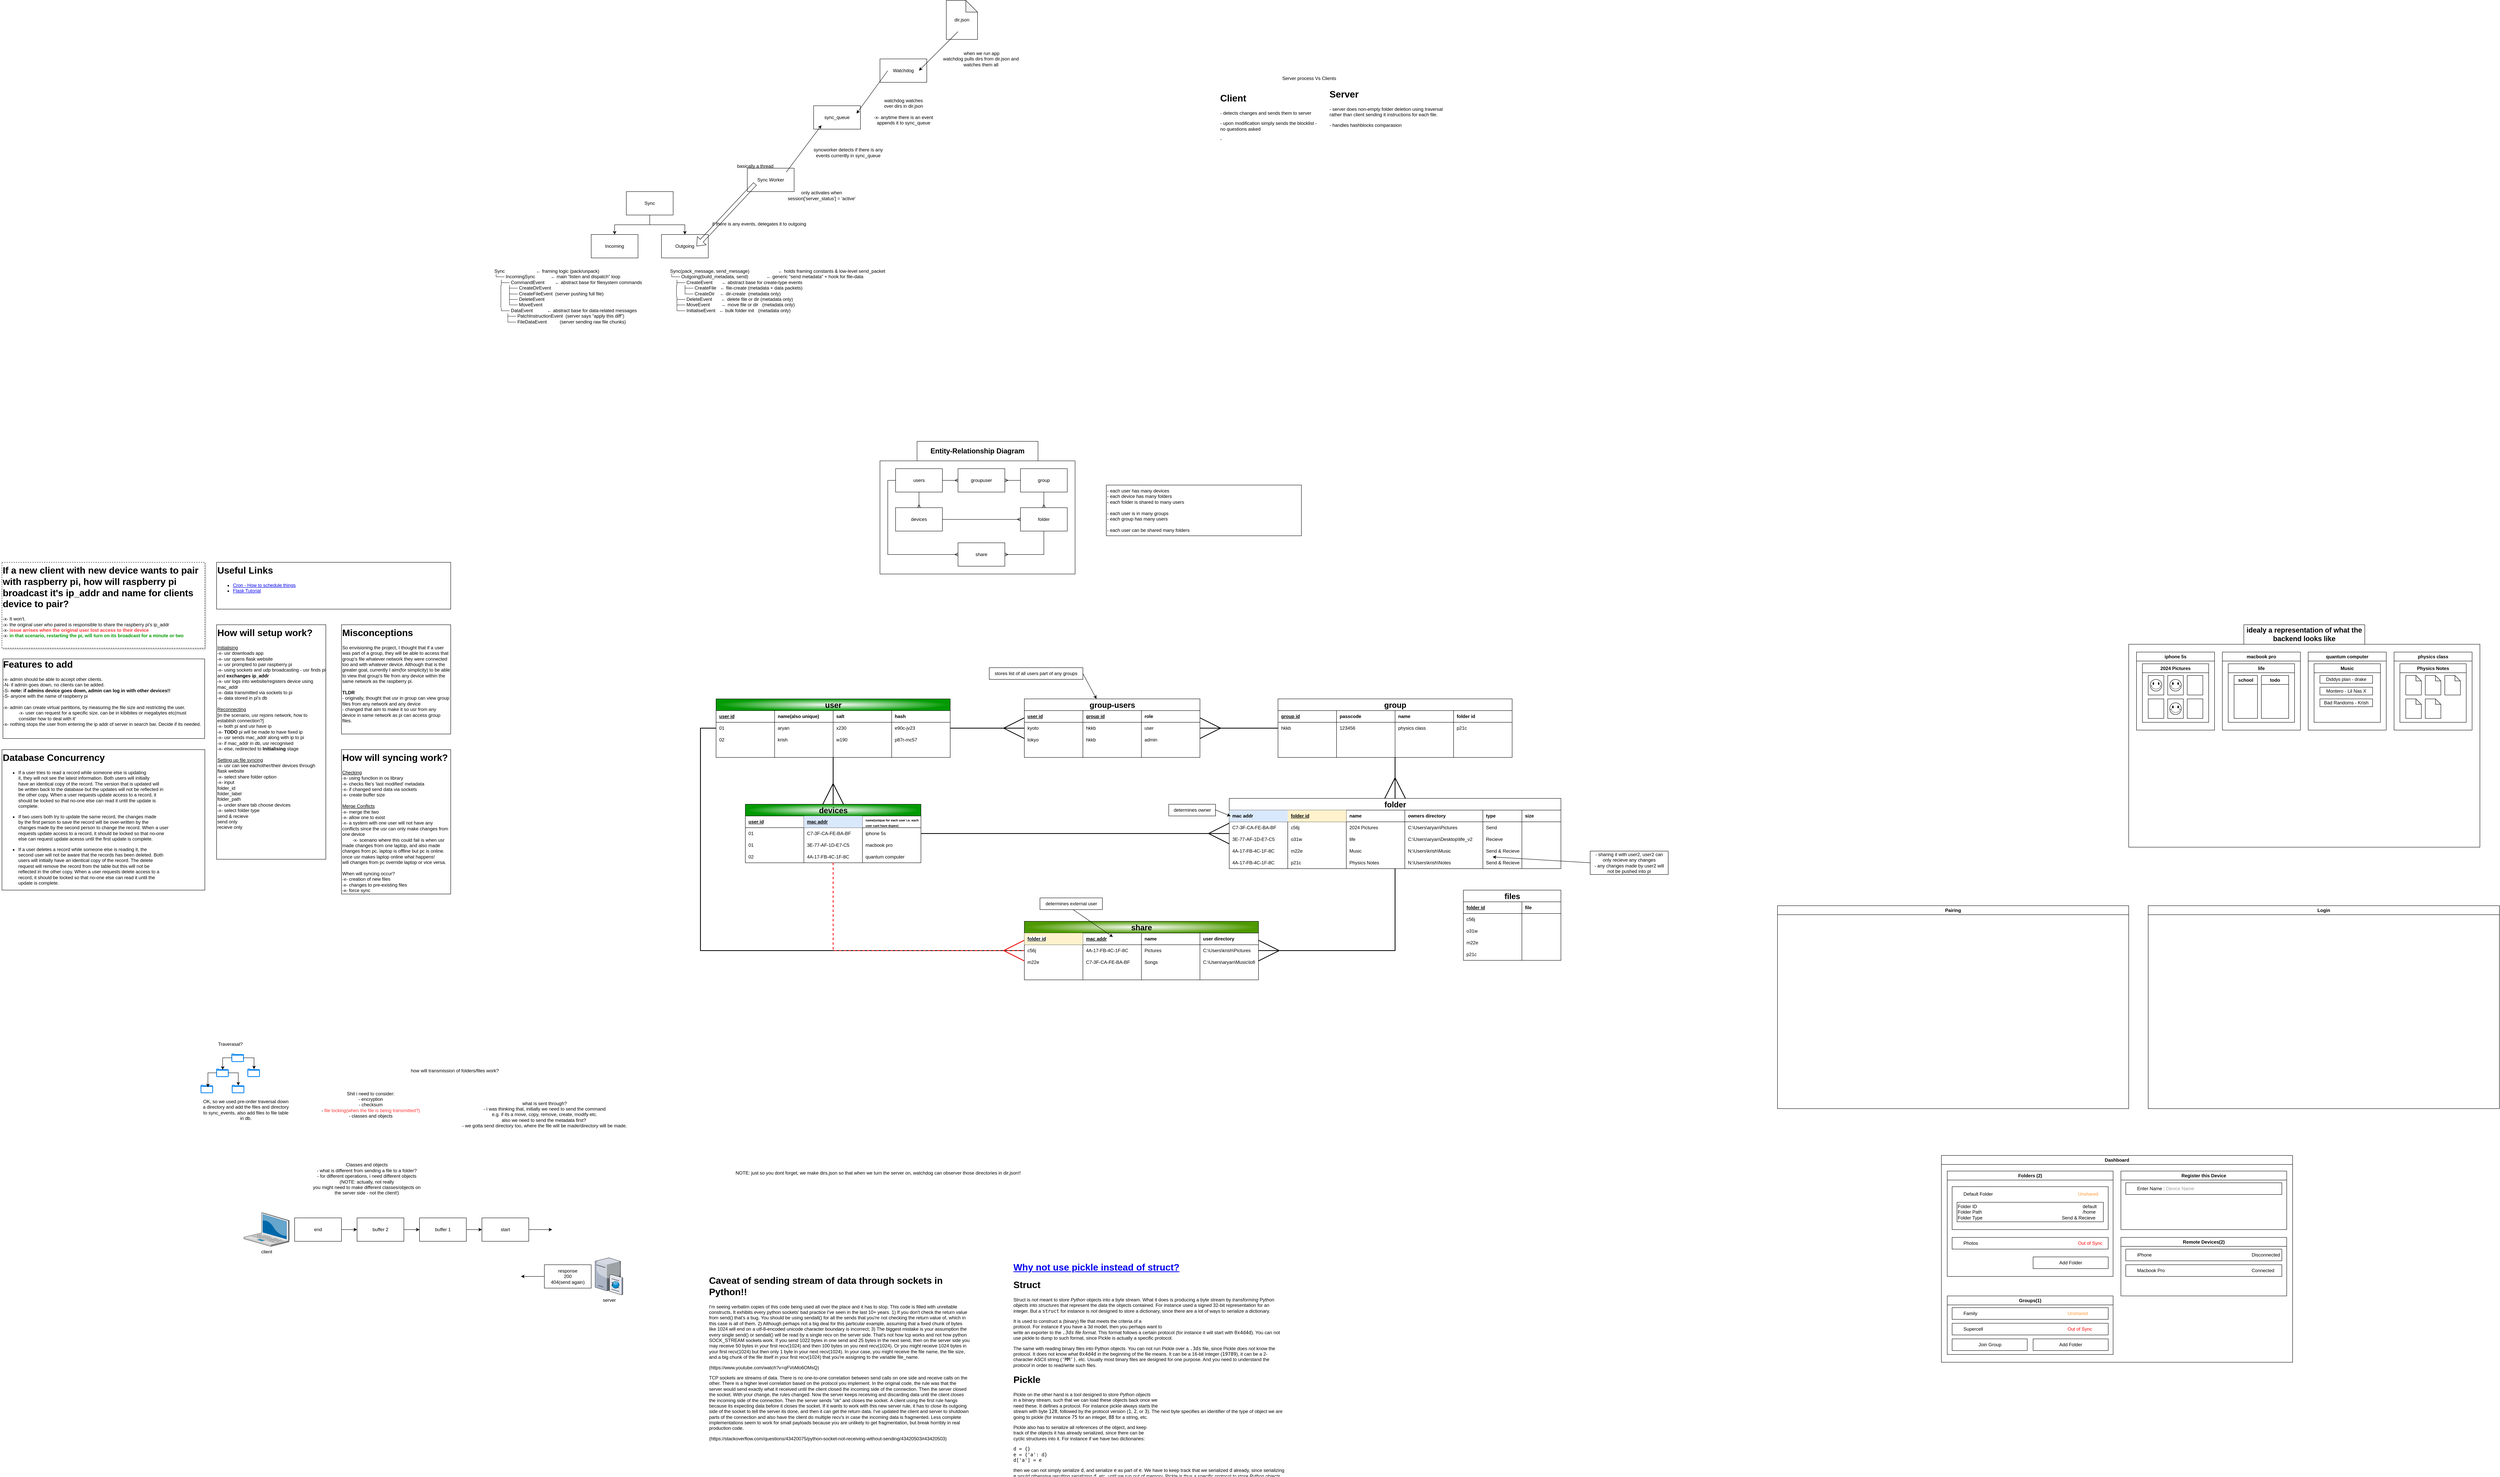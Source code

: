 <mxfile version="26.2.2">
  <diagram name="Page-1" id="ekimDS5NgHhW3DlAZh_F">
    <mxGraphModel dx="4040" dy="2555" grid="1" gridSize="10" guides="1" tooltips="1" connect="1" arrows="1" fold="1" page="0" pageScale="1" pageWidth="1169" pageHeight="827" background="none" math="0" shadow="0">
      <root>
        <mxCell id="0" />
        <mxCell id="1" parent="0" />
        <mxCell id="yCGKUtqAQL4sus2Y5JjS-1" style="edgeStyle=orthogonalEdgeStyle;rounded=0;orthogonalLoop=1;jettySize=auto;html=1;entryX=0.5;entryY=0;entryDx=0;entryDy=0;endArrow=ERmany;endFill=0;swimlaneLine=1;strokeColor=default;shadow=0;" parent="1" source="yCGKUtqAQL4sus2Y5JjS-3" target="yCGKUtqAQL4sus2Y5JjS-5" edge="1">
          <mxGeometry relative="1" as="geometry" />
        </mxCell>
        <mxCell id="yCGKUtqAQL4sus2Y5JjS-2" style="edgeStyle=orthogonalEdgeStyle;rounded=0;orthogonalLoop=1;jettySize=auto;html=1;exitX=0;exitY=0.5;exitDx=0;exitDy=0;entryX=0;entryY=0.5;entryDx=0;entryDy=0;endArrow=ERmany;endFill=0;swimlaneLine=1;strokeColor=default;shadow=0;" parent="1" source="yCGKUtqAQL4sus2Y5JjS-3" target="yCGKUtqAQL4sus2Y5JjS-11" edge="1">
          <mxGeometry relative="1" as="geometry" />
        </mxCell>
        <mxCell id="yCGKUtqAQL4sus2Y5JjS-3" value="users" style="rounded=0;whiteSpace=wrap;html=1;swimlaneLine=1;strokeColor=default;shadow=0;" parent="1" vertex="1">
          <mxGeometry x="100" y="-200" width="120" height="60" as="geometry" />
        </mxCell>
        <mxCell id="yCGKUtqAQL4sus2Y5JjS-4" style="edgeStyle=orthogonalEdgeStyle;rounded=0;orthogonalLoop=1;jettySize=auto;html=1;entryX=0;entryY=0.5;entryDx=0;entryDy=0;endArrow=ERmany;endFill=0;swimlaneLine=1;strokeColor=default;shadow=0;" parent="1" source="yCGKUtqAQL4sus2Y5JjS-5" target="yCGKUtqAQL4sus2Y5JjS-10" edge="1">
          <mxGeometry relative="1" as="geometry" />
        </mxCell>
        <mxCell id="yCGKUtqAQL4sus2Y5JjS-5" value="devices" style="rounded=0;whiteSpace=wrap;html=1;swimlaneLine=1;strokeColor=default;shadow=0;" parent="1" vertex="1">
          <mxGeometry x="100" y="-100" width="120" height="60" as="geometry" />
        </mxCell>
        <mxCell id="yCGKUtqAQL4sus2Y5JjS-6" value="groupuser" style="rounded=0;whiteSpace=wrap;html=1;swimlaneLine=1;strokeColor=default;shadow=0;" parent="1" vertex="1">
          <mxGeometry x="260" y="-200" width="120" height="60" as="geometry" />
        </mxCell>
        <mxCell id="yCGKUtqAQL4sus2Y5JjS-7" style="edgeStyle=orthogonalEdgeStyle;rounded=0;orthogonalLoop=1;jettySize=auto;html=1;entryX=0.5;entryY=0;entryDx=0;entryDy=0;endArrow=ERmany;endFill=0;swimlaneLine=1;strokeColor=default;shadow=0;" parent="1" source="yCGKUtqAQL4sus2Y5JjS-8" target="yCGKUtqAQL4sus2Y5JjS-10" edge="1">
          <mxGeometry relative="1" as="geometry" />
        </mxCell>
        <mxCell id="yCGKUtqAQL4sus2Y5JjS-8" value="group" style="rounded=0;whiteSpace=wrap;html=1;swimlaneLine=1;strokeColor=default;shadow=0;" parent="1" vertex="1">
          <mxGeometry x="420" y="-200" width="120" height="60" as="geometry" />
        </mxCell>
        <mxCell id="yCGKUtqAQL4sus2Y5JjS-9" style="edgeStyle=orthogonalEdgeStyle;rounded=0;orthogonalLoop=1;jettySize=auto;html=1;entryX=1;entryY=0.5;entryDx=0;entryDy=0;endArrow=ERmany;endFill=0;swimlaneLine=1;strokeColor=default;shadow=0;" parent="1" source="yCGKUtqAQL4sus2Y5JjS-10" target="yCGKUtqAQL4sus2Y5JjS-11" edge="1">
          <mxGeometry relative="1" as="geometry">
            <Array as="points">
              <mxPoint x="480" y="20" />
            </Array>
          </mxGeometry>
        </mxCell>
        <mxCell id="yCGKUtqAQL4sus2Y5JjS-10" value="folder" style="rounded=0;whiteSpace=wrap;html=1;swimlaneLine=1;strokeColor=default;shadow=0;" parent="1" vertex="1">
          <mxGeometry x="420" y="-100" width="120" height="60" as="geometry" />
        </mxCell>
        <mxCell id="yCGKUtqAQL4sus2Y5JjS-11" value="share" style="rounded=0;whiteSpace=wrap;html=1;swimlaneLine=1;strokeColor=default;shadow=0;" parent="1" vertex="1">
          <mxGeometry x="260" y="-10" width="120" height="60" as="geometry" />
        </mxCell>
        <mxCell id="yCGKUtqAQL4sus2Y5JjS-12" value="" style="edgeStyle=entityRelationEdgeStyle;fontSize=12;html=1;endArrow=ERmany;rounded=0;exitX=1;exitY=0.5;exitDx=0;exitDy=0;entryX=0;entryY=0.5;entryDx=0;entryDy=0;swimlaneLine=1;strokeColor=default;shadow=0;" parent="1" source="yCGKUtqAQL4sus2Y5JjS-3" target="yCGKUtqAQL4sus2Y5JjS-6" edge="1">
          <mxGeometry width="100" height="100" relative="1" as="geometry">
            <mxPoint x="275" y="-60" as="sourcePoint" />
            <mxPoint x="375" y="-160" as="targetPoint" />
            <Array as="points">
              <mxPoint x="220" y="-170" />
            </Array>
          </mxGeometry>
        </mxCell>
        <mxCell id="yCGKUtqAQL4sus2Y5JjS-13" value="" style="edgeStyle=entityRelationEdgeStyle;fontSize=12;html=1;endArrow=ERmany;rounded=0;strokeColor=default;curved=0;shadow=0;flowAnimation=0;jumpStyle=none;comic=0;entryX=1;entryY=0.5;entryDx=0;entryDy=0;swimlaneLine=1;" parent="1" source="yCGKUtqAQL4sus2Y5JjS-8" target="yCGKUtqAQL4sus2Y5JjS-6" edge="1">
          <mxGeometry width="100" height="100" relative="1" as="geometry">
            <mxPoint x="150" y="-30" as="sourcePoint" />
            <mxPoint x="50" y="70" as="targetPoint" />
          </mxGeometry>
        </mxCell>
        <mxCell id="yCGKUtqAQL4sus2Y5JjS-14" value="" style="rounded=0;whiteSpace=wrap;html=1;fillColor=none;swimlaneLine=1;strokeColor=default;shadow=0;" parent="1" vertex="1">
          <mxGeometry x="60" y="-220" width="500" height="290" as="geometry" />
        </mxCell>
        <mxCell id="yCGKUtqAQL4sus2Y5JjS-15" value="&lt;div align=&quot;left&quot;&gt;- each user has many devices&lt;/div&gt;&lt;div align=&quot;left&quot;&gt;- each device has many folders&lt;/div&gt;&lt;div align=&quot;left&quot;&gt;- each folder is shared to many users&lt;/div&gt;&lt;div align=&quot;left&quot;&gt;&lt;br&gt;&lt;/div&gt;&lt;div align=&quot;left&quot;&gt;- each user is in many groups&lt;/div&gt;&lt;div align=&quot;left&quot;&gt;- each group has many users&lt;/div&gt;&lt;div align=&quot;left&quot;&gt;&lt;br&gt;&lt;/div&gt;&lt;div align=&quot;left&quot;&gt;- each user can be shared many folders&lt;br&gt;&lt;/div&gt;" style="text;html=1;align=left;verticalAlign=middle;whiteSpace=wrap;rounded=0;swimlaneLine=1;strokeColor=default;shadow=0;" parent="1" vertex="1">
          <mxGeometry x="640" y="-158" width="500" height="130" as="geometry" />
        </mxCell>
        <mxCell id="MbVPeow9jD_4vrdPA5OP-10" style="edgeStyle=none;curved=1;rounded=0;orthogonalLoop=1;jettySize=auto;html=1;entryX=0.5;entryY=0;entryDx=0;entryDy=0;fontSize=12;startSize=8;endSize=50;endArrow=ERmany;endFill=0;strokeWidth=2;" parent="1" source="yCGKUtqAQL4sus2Y5JjS-16" target="yCGKUtqAQL4sus2Y5JjS-37" edge="1">
          <mxGeometry relative="1" as="geometry" />
        </mxCell>
        <mxCell id="yCGKUtqAQL4sus2Y5JjS-16" value="&lt;font style=&quot;font-size: 20px;&quot;&gt;user&lt;/font&gt;" style="shape=table;startSize=30;container=1;collapsible=1;childLayout=tableLayout;fixedRows=1;rowLines=0;fontStyle=1;align=center;resizeLast=1;html=1;rounded=0;swimlaneLine=1;strokeColor=default;shadow=0;swimlaneFillColor=none;gradientColor=#009900;gradientDirection=radial;" parent="1" vertex="1">
          <mxGeometry x="-360" y="390" width="600" height="150" as="geometry" />
        </mxCell>
        <mxCell id="yCGKUtqAQL4sus2Y5JjS-17" value="" style="shape=tableRow;horizontal=0;startSize=0;swimlaneHead=0;swimlaneBody=0;fillColor=none;collapsible=0;dropTarget=0;points=[[0,0.5],[1,0.5]];portConstraint=eastwest;top=0;left=0;right=0;bottom=1;rounded=0;fontStyle=0;swimlaneLine=1;strokeColor=default;shadow=0;" parent="yCGKUtqAQL4sus2Y5JjS-16" vertex="1">
          <mxGeometry y="30" width="600" height="30" as="geometry" />
        </mxCell>
        <mxCell id="yCGKUtqAQL4sus2Y5JjS-18" value="&lt;u&gt;&lt;span&gt;user id&lt;/span&gt;&lt;/u&gt;" style="shape=partialRectangle;connectable=0;fillColor=none;top=0;left=0;bottom=0;right=0;align=left;spacingLeft=6;fontStyle=1;overflow=hidden;whiteSpace=wrap;html=1;rounded=0;swimlaneLine=1;strokeColor=default;shadow=0;" parent="yCGKUtqAQL4sus2Y5JjS-17" vertex="1">
          <mxGeometry width="150" height="30" as="geometry">
            <mxRectangle width="150" height="30" as="alternateBounds" />
          </mxGeometry>
        </mxCell>
        <mxCell id="yCGKUtqAQL4sus2Y5JjS-19" value="name(also unique)" style="shape=partialRectangle;connectable=0;fillColor=none;top=0;left=0;bottom=0;right=0;align=left;spacingLeft=6;fontStyle=1;overflow=hidden;whiteSpace=wrap;html=1;rounded=0;swimlaneLine=1;strokeColor=default;shadow=0;" parent="yCGKUtqAQL4sus2Y5JjS-17" vertex="1">
          <mxGeometry x="150" width="150" height="30" as="geometry">
            <mxRectangle width="150" height="30" as="alternateBounds" />
          </mxGeometry>
        </mxCell>
        <mxCell id="yCGKUtqAQL4sus2Y5JjS-20" value="salt" style="shape=partialRectangle;connectable=0;fillColor=none;top=0;left=0;bottom=0;right=0;align=left;spacingLeft=6;fontStyle=1;overflow=hidden;whiteSpace=wrap;html=1;rounded=0;swimlaneLine=1;strokeColor=default;shadow=0;" parent="yCGKUtqAQL4sus2Y5JjS-17" vertex="1">
          <mxGeometry x="300" width="150" height="30" as="geometry">
            <mxRectangle width="150" height="30" as="alternateBounds" />
          </mxGeometry>
        </mxCell>
        <mxCell id="yCGKUtqAQL4sus2Y5JjS-21" value="hash" style="shape=partialRectangle;connectable=0;fillColor=none;top=0;left=0;bottom=0;right=0;align=left;spacingLeft=6;fontStyle=1;overflow=hidden;whiteSpace=wrap;html=1;rounded=0;swimlaneLine=1;strokeColor=default;shadow=0;" parent="yCGKUtqAQL4sus2Y5JjS-17" vertex="1">
          <mxGeometry x="450" width="150" height="30" as="geometry">
            <mxRectangle width="150" height="30" as="alternateBounds" />
          </mxGeometry>
        </mxCell>
        <mxCell id="yCGKUtqAQL4sus2Y5JjS-22" value="" style="shape=tableRow;horizontal=0;startSize=0;swimlaneHead=0;swimlaneBody=0;fillColor=none;collapsible=0;dropTarget=0;points=[[0,0.5],[1,0.5]];portConstraint=eastwest;top=0;left=0;right=0;bottom=0;rounded=0;fontStyle=0;swimlaneLine=1;strokeColor=default;shadow=0;" parent="yCGKUtqAQL4sus2Y5JjS-16" vertex="1">
          <mxGeometry y="60" width="600" height="30" as="geometry" />
        </mxCell>
        <mxCell id="yCGKUtqAQL4sus2Y5JjS-23" value="01" style="shape=partialRectangle;connectable=0;fillColor=none;top=0;left=0;bottom=0;right=0;align=left;spacingLeft=6;overflow=hidden;whiteSpace=wrap;html=1;rounded=0;fontStyle=0;swimlaneLine=1;strokeColor=default;shadow=0;" parent="yCGKUtqAQL4sus2Y5JjS-22" vertex="1">
          <mxGeometry width="150" height="30" as="geometry">
            <mxRectangle width="150" height="30" as="alternateBounds" />
          </mxGeometry>
        </mxCell>
        <mxCell id="yCGKUtqAQL4sus2Y5JjS-24" value="aryan" style="shape=partialRectangle;connectable=0;fillColor=none;top=0;left=0;bottom=0;right=0;align=left;spacingLeft=6;overflow=hidden;whiteSpace=wrap;html=1;rounded=0;fontStyle=0;swimlaneLine=1;strokeColor=default;shadow=0;" parent="yCGKUtqAQL4sus2Y5JjS-22" vertex="1">
          <mxGeometry x="150" width="150" height="30" as="geometry">
            <mxRectangle width="150" height="30" as="alternateBounds" />
          </mxGeometry>
        </mxCell>
        <mxCell id="yCGKUtqAQL4sus2Y5JjS-25" value="x230" style="shape=partialRectangle;connectable=0;fillColor=none;top=0;left=0;bottom=0;right=0;align=left;spacingLeft=6;overflow=hidden;whiteSpace=wrap;html=1;rounded=0;fontStyle=0;swimlaneLine=1;strokeColor=default;shadow=0;" parent="yCGKUtqAQL4sus2Y5JjS-22" vertex="1">
          <mxGeometry x="300" width="150" height="30" as="geometry">
            <mxRectangle width="150" height="30" as="alternateBounds" />
          </mxGeometry>
        </mxCell>
        <mxCell id="yCGKUtqAQL4sus2Y5JjS-26" value="e90c-jv23" style="shape=partialRectangle;connectable=0;fillColor=none;top=0;left=0;bottom=0;right=0;align=left;spacingLeft=6;overflow=hidden;whiteSpace=wrap;html=1;rounded=0;fontStyle=0;swimlaneLine=1;strokeColor=default;shadow=0;" parent="yCGKUtqAQL4sus2Y5JjS-22" vertex="1">
          <mxGeometry x="450" width="150" height="30" as="geometry">
            <mxRectangle width="150" height="30" as="alternateBounds" />
          </mxGeometry>
        </mxCell>
        <mxCell id="yCGKUtqAQL4sus2Y5JjS-27" value="" style="shape=tableRow;horizontal=0;startSize=0;swimlaneHead=0;swimlaneBody=0;fillColor=none;collapsible=0;dropTarget=0;points=[[0,0.5],[1,0.5]];portConstraint=eastwest;top=0;left=0;right=0;bottom=0;rounded=0;fontStyle=0;swimlaneLine=1;strokeColor=default;shadow=0;" parent="yCGKUtqAQL4sus2Y5JjS-16" vertex="1">
          <mxGeometry y="90" width="600" height="30" as="geometry" />
        </mxCell>
        <mxCell id="yCGKUtqAQL4sus2Y5JjS-28" value="02" style="shape=partialRectangle;connectable=0;fillColor=none;top=0;left=0;bottom=0;right=0;align=left;spacingLeft=6;overflow=hidden;whiteSpace=wrap;html=1;rounded=0;fontStyle=0;swimlaneLine=1;strokeColor=default;shadow=0;" parent="yCGKUtqAQL4sus2Y5JjS-27" vertex="1">
          <mxGeometry width="150" height="30" as="geometry">
            <mxRectangle width="150" height="30" as="alternateBounds" />
          </mxGeometry>
        </mxCell>
        <mxCell id="yCGKUtqAQL4sus2Y5JjS-29" value="krish" style="shape=partialRectangle;connectable=0;fillColor=none;top=0;left=0;bottom=0;right=0;align=left;spacingLeft=6;overflow=hidden;whiteSpace=wrap;html=1;rounded=0;fontStyle=0;swimlaneLine=1;strokeColor=default;shadow=0;" parent="yCGKUtqAQL4sus2Y5JjS-27" vertex="1">
          <mxGeometry x="150" width="150" height="30" as="geometry">
            <mxRectangle width="150" height="30" as="alternateBounds" />
          </mxGeometry>
        </mxCell>
        <mxCell id="yCGKUtqAQL4sus2Y5JjS-30" value="w190" style="shape=partialRectangle;connectable=0;fillColor=none;top=0;left=0;bottom=0;right=0;align=left;spacingLeft=6;overflow=hidden;whiteSpace=wrap;html=1;rounded=0;fontStyle=0;swimlaneLine=1;strokeColor=default;shadow=0;" parent="yCGKUtqAQL4sus2Y5JjS-27" vertex="1">
          <mxGeometry x="300" width="150" height="30" as="geometry">
            <mxRectangle width="150" height="30" as="alternateBounds" />
          </mxGeometry>
        </mxCell>
        <mxCell id="yCGKUtqAQL4sus2Y5JjS-31" value="p87r-mc57" style="shape=partialRectangle;connectable=0;fillColor=none;top=0;left=0;bottom=0;right=0;align=left;spacingLeft=6;overflow=hidden;whiteSpace=wrap;html=1;rounded=0;fontStyle=0;swimlaneLine=1;strokeColor=default;shadow=0;" parent="yCGKUtqAQL4sus2Y5JjS-27" vertex="1">
          <mxGeometry x="450" width="150" height="30" as="geometry">
            <mxRectangle width="150" height="30" as="alternateBounds" />
          </mxGeometry>
        </mxCell>
        <mxCell id="yCGKUtqAQL4sus2Y5JjS-32" value="" style="shape=tableRow;horizontal=0;startSize=0;swimlaneHead=0;swimlaneBody=0;fillColor=none;collapsible=0;dropTarget=0;points=[[0,0.5],[1,0.5]];portConstraint=eastwest;top=0;left=0;right=0;bottom=0;rounded=0;fontStyle=0;swimlaneLine=1;strokeColor=default;shadow=0;" parent="yCGKUtqAQL4sus2Y5JjS-16" vertex="1">
          <mxGeometry y="120" width="600" height="30" as="geometry" />
        </mxCell>
        <mxCell id="yCGKUtqAQL4sus2Y5JjS-33" style="shape=partialRectangle;connectable=0;fillColor=none;top=0;left=0;bottom=0;right=0;align=left;spacingLeft=6;overflow=hidden;whiteSpace=wrap;html=1;rounded=0;fontStyle=0;swimlaneLine=1;strokeColor=default;shadow=0;" parent="yCGKUtqAQL4sus2Y5JjS-32" vertex="1">
          <mxGeometry width="150" height="30" as="geometry">
            <mxRectangle width="150" height="30" as="alternateBounds" />
          </mxGeometry>
        </mxCell>
        <mxCell id="yCGKUtqAQL4sus2Y5JjS-34" style="shape=partialRectangle;connectable=0;fillColor=none;top=0;left=0;bottom=0;right=0;align=left;spacingLeft=6;overflow=hidden;whiteSpace=wrap;html=1;rounded=0;fontStyle=0;swimlaneLine=1;strokeColor=default;shadow=0;" parent="yCGKUtqAQL4sus2Y5JjS-32" vertex="1">
          <mxGeometry x="150" width="150" height="30" as="geometry">
            <mxRectangle width="150" height="30" as="alternateBounds" />
          </mxGeometry>
        </mxCell>
        <mxCell id="yCGKUtqAQL4sus2Y5JjS-35" style="shape=partialRectangle;connectable=0;fillColor=none;top=0;left=0;bottom=0;right=0;align=left;spacingLeft=6;overflow=hidden;whiteSpace=wrap;html=1;rounded=0;fontStyle=0;swimlaneLine=1;strokeColor=default;shadow=0;" parent="yCGKUtqAQL4sus2Y5JjS-32" vertex="1">
          <mxGeometry x="300" width="150" height="30" as="geometry">
            <mxRectangle width="150" height="30" as="alternateBounds" />
          </mxGeometry>
        </mxCell>
        <mxCell id="yCGKUtqAQL4sus2Y5JjS-36" style="shape=partialRectangle;connectable=0;fillColor=none;top=0;left=0;bottom=0;right=0;align=left;spacingLeft=6;overflow=hidden;whiteSpace=wrap;html=1;rounded=0;fontStyle=0;swimlaneLine=1;strokeColor=default;shadow=0;" parent="yCGKUtqAQL4sus2Y5JjS-32" vertex="1">
          <mxGeometry x="450" width="150" height="30" as="geometry">
            <mxRectangle width="150" height="30" as="alternateBounds" />
          </mxGeometry>
        </mxCell>
        <mxCell id="yCGKUtqAQL4sus2Y5JjS-37" value="&lt;font style=&quot;font-size: 20px; color: rgb(0, 0, 0);&quot;&gt;devices&lt;/font&gt;" style="shape=table;startSize=30;container=1;collapsible=1;childLayout=tableLayout;fixedRows=1;rowLines=0;fontStyle=1;align=center;resizeLast=1;html=1;rounded=0;swimlaneLine=1;shadow=0;gradientColor=#009900;gradientDirection=radial;" parent="1" vertex="1">
          <mxGeometry x="-285" y="660" width="450" height="150" as="geometry" />
        </mxCell>
        <mxCell id="yCGKUtqAQL4sus2Y5JjS-38" value="" style="shape=tableRow;horizontal=0;startSize=0;swimlaneHead=0;swimlaneBody=0;fillColor=none;collapsible=0;dropTarget=0;points=[[0,0.5],[1,0.5]];portConstraint=eastwest;top=0;left=0;right=0;bottom=1;rounded=0;fontStyle=0;swimlaneLine=1;strokeColor=default;shadow=0;" parent="yCGKUtqAQL4sus2Y5JjS-37" vertex="1">
          <mxGeometry y="30" width="450" height="30" as="geometry" />
        </mxCell>
        <mxCell id="yCGKUtqAQL4sus2Y5JjS-39" value="&lt;u&gt;user id&lt;/u&gt;" style="shape=partialRectangle;connectable=0;fillColor=none;top=0;left=0;bottom=0;right=0;align=left;spacingLeft=6;fontStyle=1;overflow=hidden;whiteSpace=wrap;html=1;rounded=0;swimlaneLine=1;strokeColor=default;shadow=0;" parent="yCGKUtqAQL4sus2Y5JjS-38" vertex="1">
          <mxGeometry width="150" height="30" as="geometry">
            <mxRectangle width="150" height="30" as="alternateBounds" />
          </mxGeometry>
        </mxCell>
        <mxCell id="yCGKUtqAQL4sus2Y5JjS-40" value="&lt;u&gt;mac addr&lt;/u&gt;" style="shape=partialRectangle;connectable=0;fillColor=#dae8fc;top=0;left=0;bottom=0;right=0;align=left;spacingLeft=6;fontStyle=1;overflow=hidden;whiteSpace=wrap;html=1;rounded=0;swimlaneLine=1;strokeColor=#6c8ebf;shadow=0;" parent="yCGKUtqAQL4sus2Y5JjS-38" vertex="1">
          <mxGeometry x="150" width="150" height="30" as="geometry">
            <mxRectangle width="150" height="30" as="alternateBounds" />
          </mxGeometry>
        </mxCell>
        <mxCell id="yCGKUtqAQL4sus2Y5JjS-120" value="&lt;font style=&quot;font-size: 8px;&quot;&gt;name(unique for each user i.e. each user cant have dupes)&lt;/font&gt;" style="shape=partialRectangle;connectable=0;fillColor=none;top=0;left=0;bottom=0;right=0;align=left;spacingLeft=6;fontStyle=1;overflow=hidden;whiteSpace=wrap;html=1;rounded=0;swimlaneLine=1;strokeColor=default;shadow=0;" parent="yCGKUtqAQL4sus2Y5JjS-38" vertex="1">
          <mxGeometry x="300" width="150" height="30" as="geometry">
            <mxRectangle width="150" height="30" as="alternateBounds" />
          </mxGeometry>
        </mxCell>
        <mxCell id="yCGKUtqAQL4sus2Y5JjS-41" value="" style="shape=tableRow;horizontal=0;startSize=0;swimlaneHead=0;swimlaneBody=0;fillColor=none;collapsible=0;dropTarget=0;points=[[0,0.5],[1,0.5]];portConstraint=eastwest;top=0;left=0;right=0;bottom=0;rounded=0;fontStyle=0;swimlaneLine=1;strokeColor=default;shadow=0;" parent="yCGKUtqAQL4sus2Y5JjS-37" vertex="1">
          <mxGeometry y="60" width="450" height="30" as="geometry" />
        </mxCell>
        <mxCell id="yCGKUtqAQL4sus2Y5JjS-42" value="01" style="shape=partialRectangle;connectable=0;fillColor=none;top=0;left=0;bottom=0;right=0;align=left;spacingLeft=6;overflow=hidden;whiteSpace=wrap;html=1;rounded=0;fontStyle=0;swimlaneLine=1;strokeColor=default;shadow=0;" parent="yCGKUtqAQL4sus2Y5JjS-41" vertex="1">
          <mxGeometry width="150" height="30" as="geometry">
            <mxRectangle width="150" height="30" as="alternateBounds" />
          </mxGeometry>
        </mxCell>
        <mxCell id="yCGKUtqAQL4sus2Y5JjS-43" value="C7-3F-CA-FE-BA-BF" style="shape=partialRectangle;connectable=0;fillColor=none;top=0;left=0;bottom=0;right=0;align=left;spacingLeft=6;overflow=hidden;whiteSpace=wrap;html=1;rounded=0;fontStyle=0;swimlaneLine=1;strokeColor=default;shadow=0;" parent="yCGKUtqAQL4sus2Y5JjS-41" vertex="1">
          <mxGeometry x="150" width="150" height="30" as="geometry">
            <mxRectangle width="150" height="30" as="alternateBounds" />
          </mxGeometry>
        </mxCell>
        <mxCell id="yCGKUtqAQL4sus2Y5JjS-121" value="iphone 5s" style="shape=partialRectangle;connectable=0;fillColor=none;top=0;left=0;bottom=0;right=0;align=left;spacingLeft=6;overflow=hidden;whiteSpace=wrap;html=1;rounded=0;fontStyle=0;swimlaneLine=1;strokeColor=default;shadow=0;" parent="yCGKUtqAQL4sus2Y5JjS-41" vertex="1">
          <mxGeometry x="300" width="150" height="30" as="geometry">
            <mxRectangle width="150" height="30" as="alternateBounds" />
          </mxGeometry>
        </mxCell>
        <mxCell id="yCGKUtqAQL4sus2Y5JjS-44" value="" style="shape=tableRow;horizontal=0;startSize=0;swimlaneHead=0;swimlaneBody=0;fillColor=none;collapsible=0;dropTarget=0;points=[[0,0.5],[1,0.5]];portConstraint=eastwest;top=0;left=0;right=0;bottom=0;rounded=0;fontStyle=0;swimlaneLine=1;strokeColor=default;shadow=0;" parent="yCGKUtqAQL4sus2Y5JjS-37" vertex="1">
          <mxGeometry y="90" width="450" height="30" as="geometry" />
        </mxCell>
        <mxCell id="yCGKUtqAQL4sus2Y5JjS-45" value="01&lt;span style=&quot;white-space: pre;&quot;&gt;&#x9;&lt;/span&gt;" style="shape=partialRectangle;connectable=0;fillColor=none;top=0;left=0;bottom=0;right=0;align=left;spacingLeft=6;overflow=hidden;whiteSpace=wrap;html=1;rounded=0;fontStyle=0;swimlaneLine=1;strokeColor=default;shadow=0;" parent="yCGKUtqAQL4sus2Y5JjS-44" vertex="1">
          <mxGeometry width="150" height="30" as="geometry">
            <mxRectangle width="150" height="30" as="alternateBounds" />
          </mxGeometry>
        </mxCell>
        <mxCell id="yCGKUtqAQL4sus2Y5JjS-46" value="3E-77-AF-1D-E7-C5" style="shape=partialRectangle;connectable=0;fillColor=none;top=0;left=0;bottom=0;right=0;align=left;spacingLeft=6;overflow=hidden;whiteSpace=wrap;html=1;rounded=0;fontStyle=0;swimlaneLine=1;strokeColor=default;shadow=0;" parent="yCGKUtqAQL4sus2Y5JjS-44" vertex="1">
          <mxGeometry x="150" width="150" height="30" as="geometry">
            <mxRectangle width="150" height="30" as="alternateBounds" />
          </mxGeometry>
        </mxCell>
        <mxCell id="yCGKUtqAQL4sus2Y5JjS-122" value="macbook pro" style="shape=partialRectangle;connectable=0;fillColor=none;top=0;left=0;bottom=0;right=0;align=left;spacingLeft=6;overflow=hidden;whiteSpace=wrap;html=1;rounded=0;fontStyle=0;swimlaneLine=1;strokeColor=default;shadow=0;" parent="yCGKUtqAQL4sus2Y5JjS-44" vertex="1">
          <mxGeometry x="300" width="150" height="30" as="geometry">
            <mxRectangle width="150" height="30" as="alternateBounds" />
          </mxGeometry>
        </mxCell>
        <mxCell id="yCGKUtqAQL4sus2Y5JjS-47" value="" style="shape=tableRow;horizontal=0;startSize=0;swimlaneHead=0;swimlaneBody=0;fillColor=none;collapsible=0;dropTarget=0;points=[[0,0.5],[1,0.5]];portConstraint=eastwest;top=0;left=0;right=0;bottom=0;rounded=0;fontStyle=0;swimlaneLine=1;strokeColor=default;shadow=0;" parent="yCGKUtqAQL4sus2Y5JjS-37" vertex="1">
          <mxGeometry y="120" width="450" height="30" as="geometry" />
        </mxCell>
        <mxCell id="yCGKUtqAQL4sus2Y5JjS-48" value="02" style="shape=partialRectangle;connectable=0;fillColor=none;top=0;left=0;bottom=0;right=0;align=left;spacingLeft=6;overflow=hidden;whiteSpace=wrap;html=1;rounded=0;fontStyle=0;swimlaneLine=1;strokeColor=default;shadow=0;" parent="yCGKUtqAQL4sus2Y5JjS-47" vertex="1">
          <mxGeometry width="150" height="30" as="geometry">
            <mxRectangle width="150" height="30" as="alternateBounds" />
          </mxGeometry>
        </mxCell>
        <mxCell id="yCGKUtqAQL4sus2Y5JjS-49" value="4A-17-FB-4C-1F-8C" style="shape=partialRectangle;connectable=0;fillColor=none;top=0;left=0;bottom=0;right=0;align=left;spacingLeft=6;overflow=hidden;whiteSpace=wrap;html=1;rounded=0;fontStyle=0;swimlaneLine=1;strokeColor=default;shadow=0;" parent="yCGKUtqAQL4sus2Y5JjS-47" vertex="1">
          <mxGeometry x="150" width="150" height="30" as="geometry">
            <mxRectangle width="150" height="30" as="alternateBounds" />
          </mxGeometry>
        </mxCell>
        <mxCell id="yCGKUtqAQL4sus2Y5JjS-123" value="quantum computer" style="shape=partialRectangle;connectable=0;fillColor=none;top=0;left=0;bottom=0;right=0;align=left;spacingLeft=6;overflow=hidden;whiteSpace=wrap;html=1;rounded=0;fontStyle=0;swimlaneLine=1;strokeColor=default;shadow=0;" parent="yCGKUtqAQL4sus2Y5JjS-47" vertex="1">
          <mxGeometry x="300" width="150" height="30" as="geometry">
            <mxRectangle width="150" height="30" as="alternateBounds" />
          </mxGeometry>
        </mxCell>
        <mxCell id="MbVPeow9jD_4vrdPA5OP-9" style="edgeStyle=none;curved=0;rounded=0;orthogonalLoop=1;jettySize=auto;html=1;entryX=1;entryY=0.5;entryDx=0;entryDy=0;fontSize=12;startSize=8;endSize=50;endArrow=ERmany;endFill=0;strokeWidth=2;" parent="1" source="yCGKUtqAQL4sus2Y5JjS-50" target="yCGKUtqAQL4sus2Y5JjS-72" edge="1">
          <mxGeometry relative="1" as="geometry">
            <Array as="points">
              <mxPoint x="1380" y="1035" />
            </Array>
          </mxGeometry>
        </mxCell>
        <mxCell id="MbVPeow9jD_4vrdPA5OP-13" style="edgeStyle=none;curved=1;rounded=0;orthogonalLoop=1;jettySize=auto;html=1;entryX=1;entryY=0.5;entryDx=0;entryDy=0;fontSize=12;startSize=50;endSize=8;startArrow=ERmany;startFill=0;endArrow=none;endFill=0;strokeWidth=2;" parent="1" source="yCGKUtqAQL4sus2Y5JjS-50" target="yCGKUtqAQL4sus2Y5JjS-41" edge="1">
          <mxGeometry relative="1" as="geometry" />
        </mxCell>
        <mxCell id="yCGKUtqAQL4sus2Y5JjS-50" value="&lt;font style=&quot;font-size: 20px;&quot;&gt;folder&lt;/font&gt;" style="shape=table;startSize=30;container=1;collapsible=1;childLayout=tableLayout;fixedRows=1;rowLines=0;fontStyle=1;align=center;resizeLast=1;html=1;rounded=0;swimlaneLine=1;strokeColor=default;shadow=0;" parent="1" vertex="1">
          <mxGeometry x="955" y="645" width="850.0" height="180" as="geometry" />
        </mxCell>
        <mxCell id="yCGKUtqAQL4sus2Y5JjS-51" value="" style="shape=tableRow;horizontal=0;startSize=0;swimlaneHead=0;swimlaneBody=0;fillColor=none;collapsible=0;dropTarget=0;points=[[0,0.5],[1,0.5]];portConstraint=eastwest;top=0;left=0;right=0;bottom=1;rounded=0;fontStyle=0;swimlaneLine=1;strokeColor=default;shadow=0;" parent="yCGKUtqAQL4sus2Y5JjS-50" vertex="1">
          <mxGeometry y="30" width="850.0" height="30" as="geometry" />
        </mxCell>
        <mxCell id="yCGKUtqAQL4sus2Y5JjS-124" value="mac addr" style="shape=partialRectangle;connectable=0;fillColor=#dae8fc;top=0;left=0;bottom=0;right=0;align=left;spacingLeft=6;fontStyle=1;overflow=hidden;whiteSpace=wrap;html=1;rounded=0;swimlaneLine=1;strokeColor=#6c8ebf;shadow=0;" parent="yCGKUtqAQL4sus2Y5JjS-51" vertex="1">
          <mxGeometry width="150" height="30" as="geometry">
            <mxRectangle width="150" height="30" as="alternateBounds" />
          </mxGeometry>
        </mxCell>
        <mxCell id="yCGKUtqAQL4sus2Y5JjS-52" value="&lt;u&gt;folder id&lt;/u&gt;" style="shape=partialRectangle;connectable=0;fillColor=#fff2cc;top=0;left=0;bottom=0;right=0;align=left;spacingLeft=6;fontStyle=1;overflow=hidden;whiteSpace=wrap;html=1;rounded=0;swimlaneLine=1;strokeColor=#d6b656;shadow=0;" parent="yCGKUtqAQL4sus2Y5JjS-51" vertex="1">
          <mxGeometry x="150" width="150" height="30" as="geometry">
            <mxRectangle width="150" height="30" as="alternateBounds" />
          </mxGeometry>
        </mxCell>
        <mxCell id="yCGKUtqAQL4sus2Y5JjS-158" value="name" style="shape=partialRectangle;connectable=0;fillColor=none;top=0;left=0;bottom=0;right=0;align=left;spacingLeft=6;fontStyle=1;overflow=hidden;whiteSpace=wrap;html=1;rounded=0;swimlaneLine=1;strokeColor=default;shadow=0;" parent="yCGKUtqAQL4sus2Y5JjS-51" vertex="1">
          <mxGeometry x="300" width="150" height="30" as="geometry">
            <mxRectangle width="150" height="30" as="alternateBounds" />
          </mxGeometry>
        </mxCell>
        <mxCell id="yCGKUtqAQL4sus2Y5JjS-53" value="owners directory" style="shape=partialRectangle;connectable=0;fillColor=none;top=0;left=0;bottom=0;right=0;align=left;spacingLeft=6;fontStyle=1;overflow=hidden;whiteSpace=wrap;html=1;rounded=0;swimlaneLine=1;strokeColor=default;shadow=0;" parent="yCGKUtqAQL4sus2Y5JjS-51" vertex="1">
          <mxGeometry x="450" width="200.0" height="30" as="geometry">
            <mxRectangle width="200.0" height="30" as="alternateBounds" />
          </mxGeometry>
        </mxCell>
        <mxCell id="yCGKUtqAQL4sus2Y5JjS-54" value="type" style="shape=partialRectangle;connectable=0;fillColor=none;top=0;left=0;bottom=0;right=0;align=left;spacingLeft=6;fontStyle=1;overflow=hidden;whiteSpace=wrap;html=1;rounded=0;swimlaneLine=1;strokeColor=default;shadow=0;" parent="yCGKUtqAQL4sus2Y5JjS-51" vertex="1">
          <mxGeometry x="650.0" width="100.0" height="30" as="geometry">
            <mxRectangle width="100.0" height="30" as="alternateBounds" />
          </mxGeometry>
        </mxCell>
        <mxCell id="x8dIpfl7mM12fi0Gu0mU-27" value="size" style="shape=partialRectangle;connectable=0;fillColor=none;top=0;left=0;bottom=0;right=0;align=left;spacingLeft=6;fontStyle=1;overflow=hidden;whiteSpace=wrap;html=1;rounded=0;swimlaneLine=1;strokeColor=default;shadow=0;" parent="yCGKUtqAQL4sus2Y5JjS-51" vertex="1">
          <mxGeometry x="750" width="100.0" height="30" as="geometry">
            <mxRectangle width="100.0" height="30" as="alternateBounds" />
          </mxGeometry>
        </mxCell>
        <mxCell id="yCGKUtqAQL4sus2Y5JjS-55" value="" style="shape=tableRow;horizontal=0;startSize=0;swimlaneHead=0;swimlaneBody=0;fillColor=none;collapsible=0;dropTarget=0;points=[[0,0.5],[1,0.5]];portConstraint=eastwest;top=0;left=0;right=0;bottom=0;rounded=0;fontStyle=0;swimlaneLine=1;strokeColor=default;shadow=0;" parent="yCGKUtqAQL4sus2Y5JjS-50" vertex="1">
          <mxGeometry y="60" width="850.0" height="30" as="geometry" />
        </mxCell>
        <mxCell id="yCGKUtqAQL4sus2Y5JjS-125" value="C7-3F-CA-FE-BA-BF" style="shape=partialRectangle;connectable=0;fillColor=none;top=0;left=0;bottom=0;right=0;align=left;spacingLeft=6;overflow=hidden;whiteSpace=wrap;html=1;rounded=0;fontStyle=0;swimlaneLine=1;strokeColor=default;shadow=0;" parent="yCGKUtqAQL4sus2Y5JjS-55" vertex="1">
          <mxGeometry width="150" height="30" as="geometry">
            <mxRectangle width="150" height="30" as="alternateBounds" />
          </mxGeometry>
        </mxCell>
        <mxCell id="yCGKUtqAQL4sus2Y5JjS-56" value="c56j" style="shape=partialRectangle;connectable=0;fillColor=none;top=0;left=0;bottom=0;right=0;align=left;spacingLeft=6;overflow=hidden;whiteSpace=wrap;html=1;rounded=0;fontStyle=0;swimlaneLine=1;strokeColor=default;shadow=0;" parent="yCGKUtqAQL4sus2Y5JjS-55" vertex="1">
          <mxGeometry x="150" width="150" height="30" as="geometry">
            <mxRectangle width="150" height="30" as="alternateBounds" />
          </mxGeometry>
        </mxCell>
        <mxCell id="yCGKUtqAQL4sus2Y5JjS-159" value="2024 Pictures" style="shape=partialRectangle;connectable=0;fillColor=none;top=0;left=0;bottom=0;right=0;align=left;spacingLeft=6;overflow=hidden;whiteSpace=wrap;html=1;rounded=0;fontStyle=0;swimlaneLine=1;strokeColor=default;shadow=0;" parent="yCGKUtqAQL4sus2Y5JjS-55" vertex="1">
          <mxGeometry x="300" width="150" height="30" as="geometry">
            <mxRectangle width="150" height="30" as="alternateBounds" />
          </mxGeometry>
        </mxCell>
        <mxCell id="yCGKUtqAQL4sus2Y5JjS-57" value="C:\Users\aryan\Pictures" style="shape=partialRectangle;connectable=0;fillColor=none;top=0;left=0;bottom=0;right=0;align=left;spacingLeft=6;overflow=hidden;whiteSpace=wrap;html=1;rounded=0;fontStyle=0;swimlaneLine=1;strokeColor=default;shadow=0;" parent="yCGKUtqAQL4sus2Y5JjS-55" vertex="1">
          <mxGeometry x="450" width="200.0" height="30" as="geometry">
            <mxRectangle width="200.0" height="30" as="alternateBounds" />
          </mxGeometry>
        </mxCell>
        <mxCell id="yCGKUtqAQL4sus2Y5JjS-58" value="Send" style="shape=partialRectangle;connectable=0;fillColor=none;top=0;left=0;bottom=0;right=0;align=left;spacingLeft=6;overflow=hidden;whiteSpace=wrap;html=1;rounded=0;fontStyle=0;swimlaneLine=1;strokeColor=default;shadow=0;" parent="yCGKUtqAQL4sus2Y5JjS-55" vertex="1">
          <mxGeometry x="650.0" width="100.0" height="30" as="geometry">
            <mxRectangle width="100.0" height="30" as="alternateBounds" />
          </mxGeometry>
        </mxCell>
        <mxCell id="x8dIpfl7mM12fi0Gu0mU-28" style="shape=partialRectangle;connectable=0;fillColor=none;top=0;left=0;bottom=0;right=0;align=left;spacingLeft=6;overflow=hidden;whiteSpace=wrap;html=1;rounded=0;fontStyle=0;swimlaneLine=1;strokeColor=default;shadow=0;" parent="yCGKUtqAQL4sus2Y5JjS-55" vertex="1">
          <mxGeometry x="750" width="100.0" height="30" as="geometry">
            <mxRectangle width="100.0" height="30" as="alternateBounds" />
          </mxGeometry>
        </mxCell>
        <mxCell id="yCGKUtqAQL4sus2Y5JjS-59" value="" style="shape=tableRow;horizontal=0;startSize=0;swimlaneHead=0;swimlaneBody=0;fillColor=none;collapsible=0;dropTarget=0;points=[[0,0.5],[1,0.5]];portConstraint=eastwest;top=0;left=0;right=0;bottom=0;rounded=0;fontStyle=0;swimlaneLine=1;strokeColor=default;shadow=0;" parent="yCGKUtqAQL4sus2Y5JjS-50" vertex="1">
          <mxGeometry y="90" width="850.0" height="30" as="geometry" />
        </mxCell>
        <mxCell id="yCGKUtqAQL4sus2Y5JjS-126" value="3E-77-AF-1D-E7-C5" style="shape=partialRectangle;connectable=0;fillColor=none;top=0;left=0;bottom=0;right=0;align=left;spacingLeft=6;overflow=hidden;whiteSpace=wrap;html=1;rounded=0;fontStyle=0;swimlaneLine=1;strokeColor=default;shadow=0;" parent="yCGKUtqAQL4sus2Y5JjS-59" vertex="1">
          <mxGeometry width="150" height="30" as="geometry">
            <mxRectangle width="150" height="30" as="alternateBounds" />
          </mxGeometry>
        </mxCell>
        <mxCell id="yCGKUtqAQL4sus2Y5JjS-60" value="o31w" style="shape=partialRectangle;connectable=0;fillColor=none;top=0;left=0;bottom=0;right=0;align=left;spacingLeft=6;overflow=hidden;whiteSpace=wrap;html=1;rounded=0;fontStyle=0;swimlaneLine=1;strokeColor=default;shadow=0;" parent="yCGKUtqAQL4sus2Y5JjS-59" vertex="1">
          <mxGeometry x="150" width="150" height="30" as="geometry">
            <mxRectangle width="150" height="30" as="alternateBounds" />
          </mxGeometry>
        </mxCell>
        <mxCell id="yCGKUtqAQL4sus2Y5JjS-160" value="life" style="shape=partialRectangle;connectable=0;fillColor=none;top=0;left=0;bottom=0;right=0;align=left;spacingLeft=6;overflow=hidden;whiteSpace=wrap;html=1;rounded=0;fontStyle=0;swimlaneLine=1;strokeColor=default;shadow=0;" parent="yCGKUtqAQL4sus2Y5JjS-59" vertex="1">
          <mxGeometry x="300" width="150" height="30" as="geometry">
            <mxRectangle width="150" height="30" as="alternateBounds" />
          </mxGeometry>
        </mxCell>
        <mxCell id="yCGKUtqAQL4sus2Y5JjS-61" value="C:\Users\aryan\Desktop\life_v2" style="shape=partialRectangle;connectable=0;fillColor=none;top=0;left=0;bottom=0;right=0;align=left;spacingLeft=6;overflow=hidden;whiteSpace=wrap;html=1;rounded=0;fontStyle=0;swimlaneLine=1;strokeColor=default;shadow=0;" parent="yCGKUtqAQL4sus2Y5JjS-59" vertex="1">
          <mxGeometry x="450" width="200.0" height="30" as="geometry">
            <mxRectangle width="200.0" height="30" as="alternateBounds" />
          </mxGeometry>
        </mxCell>
        <mxCell id="yCGKUtqAQL4sus2Y5JjS-62" value="Recieve" style="shape=partialRectangle;connectable=0;fillColor=none;top=0;left=0;bottom=0;right=0;align=left;spacingLeft=6;overflow=hidden;whiteSpace=wrap;html=1;rounded=0;fontStyle=0;swimlaneLine=1;strokeColor=default;shadow=0;" parent="yCGKUtqAQL4sus2Y5JjS-59" vertex="1">
          <mxGeometry x="650.0" width="100.0" height="30" as="geometry">
            <mxRectangle width="100.0" height="30" as="alternateBounds" />
          </mxGeometry>
        </mxCell>
        <mxCell id="x8dIpfl7mM12fi0Gu0mU-29" style="shape=partialRectangle;connectable=0;fillColor=none;top=0;left=0;bottom=0;right=0;align=left;spacingLeft=6;overflow=hidden;whiteSpace=wrap;html=1;rounded=0;fontStyle=0;swimlaneLine=1;strokeColor=default;shadow=0;" parent="yCGKUtqAQL4sus2Y5JjS-59" vertex="1">
          <mxGeometry x="750" width="100.0" height="30" as="geometry">
            <mxRectangle width="100.0" height="30" as="alternateBounds" />
          </mxGeometry>
        </mxCell>
        <mxCell id="yCGKUtqAQL4sus2Y5JjS-63" value="" style="shape=tableRow;horizontal=0;startSize=0;swimlaneHead=0;swimlaneBody=0;fillColor=none;collapsible=0;dropTarget=0;points=[[0,0.5],[1,0.5]];portConstraint=eastwest;top=0;left=0;right=0;bottom=0;rounded=0;fontStyle=0;swimlaneLine=1;strokeColor=default;shadow=0;" parent="yCGKUtqAQL4sus2Y5JjS-50" vertex="1">
          <mxGeometry y="120" width="850.0" height="30" as="geometry" />
        </mxCell>
        <mxCell id="yCGKUtqAQL4sus2Y5JjS-127" value="4A-17-FB-4C-1F-8C" style="shape=partialRectangle;connectable=0;fillColor=none;top=0;left=0;bottom=0;right=0;align=left;spacingLeft=6;overflow=hidden;whiteSpace=wrap;html=1;rounded=0;fontStyle=0;swimlaneLine=1;strokeColor=default;shadow=0;" parent="yCGKUtqAQL4sus2Y5JjS-63" vertex="1">
          <mxGeometry width="150" height="30" as="geometry">
            <mxRectangle width="150" height="30" as="alternateBounds" />
          </mxGeometry>
        </mxCell>
        <mxCell id="yCGKUtqAQL4sus2Y5JjS-64" value="m22e" style="shape=partialRectangle;connectable=0;fillColor=none;top=0;left=0;bottom=0;right=0;align=left;spacingLeft=6;overflow=hidden;whiteSpace=wrap;html=1;rounded=0;fontStyle=0;swimlaneLine=1;strokeColor=default;shadow=0;" parent="yCGKUtqAQL4sus2Y5JjS-63" vertex="1">
          <mxGeometry x="150" width="150" height="30" as="geometry">
            <mxRectangle width="150" height="30" as="alternateBounds" />
          </mxGeometry>
        </mxCell>
        <mxCell id="yCGKUtqAQL4sus2Y5JjS-161" value="Music" style="shape=partialRectangle;connectable=0;fillColor=none;top=0;left=0;bottom=0;right=0;align=left;spacingLeft=6;overflow=hidden;whiteSpace=wrap;html=1;rounded=0;fontStyle=0;swimlaneLine=1;strokeColor=default;shadow=0;" parent="yCGKUtqAQL4sus2Y5JjS-63" vertex="1">
          <mxGeometry x="300" width="150" height="30" as="geometry">
            <mxRectangle width="150" height="30" as="alternateBounds" />
          </mxGeometry>
        </mxCell>
        <mxCell id="yCGKUtqAQL4sus2Y5JjS-65" value="N:\Users\krish\Music" style="shape=partialRectangle;connectable=0;fillColor=none;top=0;left=0;bottom=0;right=0;align=left;spacingLeft=6;overflow=hidden;whiteSpace=wrap;html=1;rounded=0;fontStyle=0;swimlaneLine=1;strokeColor=default;shadow=0;" parent="yCGKUtqAQL4sus2Y5JjS-63" vertex="1">
          <mxGeometry x="450" width="200.0" height="30" as="geometry">
            <mxRectangle width="200.0" height="30" as="alternateBounds" />
          </mxGeometry>
        </mxCell>
        <mxCell id="yCGKUtqAQL4sus2Y5JjS-66" value="Send &amp;amp; Recieve" style="shape=partialRectangle;connectable=0;fillColor=none;top=0;left=0;bottom=0;right=0;align=left;spacingLeft=6;overflow=hidden;whiteSpace=wrap;html=1;rounded=0;fontStyle=0;swimlaneLine=1;strokeColor=default;shadow=0;" parent="yCGKUtqAQL4sus2Y5JjS-63" vertex="1">
          <mxGeometry x="650.0" width="100.0" height="30" as="geometry">
            <mxRectangle width="100.0" height="30" as="alternateBounds" />
          </mxGeometry>
        </mxCell>
        <mxCell id="x8dIpfl7mM12fi0Gu0mU-30" style="shape=partialRectangle;connectable=0;fillColor=none;top=0;left=0;bottom=0;right=0;align=left;spacingLeft=6;overflow=hidden;whiteSpace=wrap;html=1;rounded=0;fontStyle=0;swimlaneLine=1;strokeColor=default;shadow=0;" parent="yCGKUtqAQL4sus2Y5JjS-63" vertex="1">
          <mxGeometry x="750" width="100.0" height="30" as="geometry">
            <mxRectangle width="100.0" height="30" as="alternateBounds" />
          </mxGeometry>
        </mxCell>
        <mxCell id="yCGKUtqAQL4sus2Y5JjS-138" style="shape=tableRow;horizontal=0;startSize=0;swimlaneHead=0;swimlaneBody=0;fillColor=none;collapsible=0;dropTarget=0;points=[[0,0.5],[1,0.5]];portConstraint=eastwest;top=0;left=0;right=0;bottom=0;rounded=0;fontStyle=0;swimlaneLine=1;strokeColor=default;shadow=0;" parent="yCGKUtqAQL4sus2Y5JjS-50" vertex="1">
          <mxGeometry y="150" width="850.0" height="30" as="geometry" />
        </mxCell>
        <mxCell id="yCGKUtqAQL4sus2Y5JjS-139" value="4A-17-FB-4C-1F-8C" style="shape=partialRectangle;connectable=0;fillColor=none;top=0;left=0;bottom=0;right=0;align=left;spacingLeft=6;overflow=hidden;whiteSpace=wrap;html=1;rounded=0;fontStyle=0;swimlaneLine=1;strokeColor=default;shadow=0;" parent="yCGKUtqAQL4sus2Y5JjS-138" vertex="1">
          <mxGeometry width="150" height="30" as="geometry">
            <mxRectangle width="150" height="30" as="alternateBounds" />
          </mxGeometry>
        </mxCell>
        <mxCell id="yCGKUtqAQL4sus2Y5JjS-140" value="p21c" style="shape=partialRectangle;connectable=0;fillColor=none;top=0;left=0;bottom=0;right=0;align=left;spacingLeft=6;overflow=hidden;whiteSpace=wrap;html=1;rounded=0;fontStyle=0;swimlaneLine=1;strokeColor=default;shadow=0;" parent="yCGKUtqAQL4sus2Y5JjS-138" vertex="1">
          <mxGeometry x="150" width="150" height="30" as="geometry">
            <mxRectangle width="150" height="30" as="alternateBounds" />
          </mxGeometry>
        </mxCell>
        <mxCell id="yCGKUtqAQL4sus2Y5JjS-162" value="Physics Notes" style="shape=partialRectangle;connectable=0;fillColor=none;top=0;left=0;bottom=0;right=0;align=left;spacingLeft=6;overflow=hidden;whiteSpace=wrap;html=1;rounded=0;fontStyle=0;swimlaneLine=1;strokeColor=default;shadow=0;" parent="yCGKUtqAQL4sus2Y5JjS-138" vertex="1">
          <mxGeometry x="300" width="150" height="30" as="geometry">
            <mxRectangle width="150" height="30" as="alternateBounds" />
          </mxGeometry>
        </mxCell>
        <mxCell id="yCGKUtqAQL4sus2Y5JjS-141" value="N:\Users\krish\Notes" style="shape=partialRectangle;connectable=0;fillColor=none;top=0;left=0;bottom=0;right=0;align=left;spacingLeft=6;overflow=hidden;whiteSpace=wrap;html=1;rounded=0;fontStyle=0;swimlaneLine=1;strokeColor=default;shadow=0;" parent="yCGKUtqAQL4sus2Y5JjS-138" vertex="1">
          <mxGeometry x="450" width="200.0" height="30" as="geometry">
            <mxRectangle width="200.0" height="30" as="alternateBounds" />
          </mxGeometry>
        </mxCell>
        <mxCell id="yCGKUtqAQL4sus2Y5JjS-142" value="Send &amp;amp; Recieve" style="shape=partialRectangle;connectable=0;fillColor=none;top=0;left=0;bottom=0;right=0;align=left;spacingLeft=6;overflow=hidden;whiteSpace=wrap;html=1;rounded=0;fontStyle=0;swimlaneLine=1;strokeColor=default;shadow=0;" parent="yCGKUtqAQL4sus2Y5JjS-138" vertex="1">
          <mxGeometry x="650.0" width="100.0" height="30" as="geometry">
            <mxRectangle width="100.0" height="30" as="alternateBounds" />
          </mxGeometry>
        </mxCell>
        <mxCell id="x8dIpfl7mM12fi0Gu0mU-31" style="shape=partialRectangle;connectable=0;fillColor=none;top=0;left=0;bottom=0;right=0;align=left;spacingLeft=6;overflow=hidden;whiteSpace=wrap;html=1;rounded=0;fontStyle=0;swimlaneLine=1;strokeColor=default;shadow=0;" parent="yCGKUtqAQL4sus2Y5JjS-138" vertex="1">
          <mxGeometry x="750" width="100.0" height="30" as="geometry">
            <mxRectangle width="100.0" height="30" as="alternateBounds" />
          </mxGeometry>
        </mxCell>
        <mxCell id="yCGKUtqAQL4sus2Y5JjS-67" value="&lt;font style=&quot;font-size: 20px;&quot;&gt;share&lt;/font&gt;" style="shape=table;startSize=30;container=1;collapsible=1;childLayout=tableLayout;fixedRows=1;rowLines=0;fontStyle=1;align=center;resizeLast=1;html=1;rounded=0;swimlaneLine=1;strokeColor=default;shadow=0;gradientColor=#4D9900;gradientDirection=radial;" parent="1" vertex="1">
          <mxGeometry x="430" y="960" width="600" height="150" as="geometry" />
        </mxCell>
        <mxCell id="yCGKUtqAQL4sus2Y5JjS-68" value="" style="shape=tableRow;horizontal=0;startSize=0;swimlaneHead=0;swimlaneBody=0;fillColor=none;collapsible=0;dropTarget=0;points=[[0,0.5],[1,0.5]];portConstraint=eastwest;top=0;left=0;right=0;bottom=1;rounded=0;fontStyle=0;swimlaneLine=1;strokeColor=default;shadow=0;" parent="yCGKUtqAQL4sus2Y5JjS-67" vertex="1">
          <mxGeometry y="30" width="600" height="30" as="geometry" />
        </mxCell>
        <mxCell id="yCGKUtqAQL4sus2Y5JjS-69" value="&lt;u style=&quot;background-color: light-dark(#ffffff, var(--ge-dark-color, #121212));&quot;&gt;folder id&lt;/u&gt;" style="shape=partialRectangle;connectable=0;fillColor=#fff2cc;top=0;left=0;bottom=0;right=0;align=left;spacingLeft=6;fontStyle=1;overflow=hidden;whiteSpace=wrap;html=1;rounded=0;swimlaneLine=1;strokeColor=#d6b656;shadow=0;" parent="yCGKUtqAQL4sus2Y5JjS-68" vertex="1">
          <mxGeometry width="150" height="30" as="geometry">
            <mxRectangle width="150" height="30" as="alternateBounds" />
          </mxGeometry>
        </mxCell>
        <mxCell id="yCGKUtqAQL4sus2Y5JjS-70" value="&lt;u&gt;mac addr&lt;br&gt;&lt;/u&gt;" style="shape=partialRectangle;connectable=0;fillColor=none;top=0;left=0;bottom=0;right=0;align=left;spacingLeft=6;fontStyle=1;overflow=hidden;whiteSpace=wrap;html=1;rounded=0;swimlaneLine=1;strokeColor=default;shadow=0;" parent="yCGKUtqAQL4sus2Y5JjS-68" vertex="1">
          <mxGeometry x="150" width="150" height="30" as="geometry">
            <mxRectangle width="150" height="30" as="alternateBounds" />
          </mxGeometry>
        </mxCell>
        <mxCell id="UdnJiOAlvlTD-gX4nRVH-13" value="name" style="shape=partialRectangle;connectable=0;fillColor=none;top=0;left=0;bottom=0;right=0;align=left;spacingLeft=6;fontStyle=1;overflow=hidden;whiteSpace=wrap;html=1;rounded=0;swimlaneLine=1;strokeColor=default;shadow=0;" vertex="1" parent="yCGKUtqAQL4sus2Y5JjS-68">
          <mxGeometry x="300" width="150" height="30" as="geometry">
            <mxRectangle width="150" height="30" as="alternateBounds" />
          </mxGeometry>
        </mxCell>
        <mxCell id="yCGKUtqAQL4sus2Y5JjS-71" value="user directory" style="shape=partialRectangle;connectable=0;fillColor=none;top=0;left=0;bottom=0;right=0;align=left;spacingLeft=6;fontStyle=1;overflow=hidden;whiteSpace=wrap;html=1;rounded=0;swimlaneLine=1;strokeColor=default;shadow=0;" parent="yCGKUtqAQL4sus2Y5JjS-68" vertex="1">
          <mxGeometry x="450" width="150" height="30" as="geometry">
            <mxRectangle width="150" height="30" as="alternateBounds" />
          </mxGeometry>
        </mxCell>
        <mxCell id="yCGKUtqAQL4sus2Y5JjS-72" value="" style="shape=tableRow;horizontal=0;startSize=0;swimlaneHead=0;swimlaneBody=0;fillColor=none;collapsible=0;dropTarget=0;points=[[0,0.5],[1,0.5]];portConstraint=eastwest;top=0;left=0;right=0;bottom=0;rounded=0;fontStyle=0;swimlaneLine=1;strokeColor=default;shadow=0;" parent="yCGKUtqAQL4sus2Y5JjS-67" vertex="1">
          <mxGeometry y="60" width="600" height="30" as="geometry" />
        </mxCell>
        <mxCell id="yCGKUtqAQL4sus2Y5JjS-73" value="c56j" style="shape=partialRectangle;connectable=0;fillColor=none;top=0;left=0;bottom=0;right=0;align=left;spacingLeft=6;overflow=hidden;whiteSpace=wrap;html=1;rounded=0;fontStyle=0;swimlaneLine=1;strokeColor=default;shadow=0;" parent="yCGKUtqAQL4sus2Y5JjS-72" vertex="1">
          <mxGeometry width="150" height="30" as="geometry">
            <mxRectangle width="150" height="30" as="alternateBounds" />
          </mxGeometry>
        </mxCell>
        <mxCell id="yCGKUtqAQL4sus2Y5JjS-74" value="4A-17-FB-4C-1F-8C" style="shape=partialRectangle;connectable=0;fillColor=none;top=0;left=0;bottom=0;right=0;align=left;spacingLeft=6;overflow=hidden;whiteSpace=wrap;html=1;rounded=0;fontStyle=0;swimlaneLine=1;strokeColor=default;shadow=0;" parent="yCGKUtqAQL4sus2Y5JjS-72" vertex="1">
          <mxGeometry x="150" width="150" height="30" as="geometry">
            <mxRectangle width="150" height="30" as="alternateBounds" />
          </mxGeometry>
        </mxCell>
        <mxCell id="UdnJiOAlvlTD-gX4nRVH-14" value="Pictures" style="shape=partialRectangle;connectable=0;fillColor=none;top=0;left=0;bottom=0;right=0;align=left;spacingLeft=6;overflow=hidden;whiteSpace=wrap;html=1;rounded=0;fontStyle=0;swimlaneLine=1;strokeColor=default;shadow=0;" vertex="1" parent="yCGKUtqAQL4sus2Y5JjS-72">
          <mxGeometry x="300" width="150" height="30" as="geometry">
            <mxRectangle width="150" height="30" as="alternateBounds" />
          </mxGeometry>
        </mxCell>
        <mxCell id="yCGKUtqAQL4sus2Y5JjS-75" value="C:\Users\krish\Pictures" style="shape=partialRectangle;connectable=0;fillColor=none;top=0;left=0;bottom=0;right=0;align=left;spacingLeft=6;overflow=hidden;whiteSpace=wrap;html=1;rounded=0;fontStyle=0;swimlaneLine=1;strokeColor=default;shadow=0;" parent="yCGKUtqAQL4sus2Y5JjS-72" vertex="1">
          <mxGeometry x="450" width="150" height="30" as="geometry">
            <mxRectangle width="150" height="30" as="alternateBounds" />
          </mxGeometry>
        </mxCell>
        <mxCell id="yCGKUtqAQL4sus2Y5JjS-76" value="" style="shape=tableRow;horizontal=0;startSize=0;swimlaneHead=0;swimlaneBody=0;fillColor=none;collapsible=0;dropTarget=0;points=[[0,0.5],[1,0.5]];portConstraint=eastwest;top=0;left=0;right=0;bottom=0;rounded=0;fontStyle=0;swimlaneLine=1;strokeColor=default;shadow=0;" parent="yCGKUtqAQL4sus2Y5JjS-67" vertex="1">
          <mxGeometry y="90" width="600" height="30" as="geometry" />
        </mxCell>
        <mxCell id="yCGKUtqAQL4sus2Y5JjS-77" value="m22e" style="shape=partialRectangle;connectable=0;fillColor=none;top=0;left=0;bottom=0;right=0;align=left;spacingLeft=6;overflow=hidden;whiteSpace=wrap;html=1;rounded=0;fontStyle=0;swimlaneLine=1;strokeColor=default;shadow=0;" parent="yCGKUtqAQL4sus2Y5JjS-76" vertex="1">
          <mxGeometry width="150" height="30" as="geometry">
            <mxRectangle width="150" height="30" as="alternateBounds" />
          </mxGeometry>
        </mxCell>
        <mxCell id="yCGKUtqAQL4sus2Y5JjS-78" value="C7-3F-CA-FE-BA-BF" style="shape=partialRectangle;connectable=0;fillColor=none;top=0;left=0;bottom=0;right=0;align=left;spacingLeft=6;overflow=hidden;whiteSpace=wrap;html=1;rounded=0;fontStyle=0;swimlaneLine=1;strokeColor=default;shadow=0;" parent="yCGKUtqAQL4sus2Y5JjS-76" vertex="1">
          <mxGeometry x="150" width="150" height="30" as="geometry">
            <mxRectangle width="150" height="30" as="alternateBounds" />
          </mxGeometry>
        </mxCell>
        <mxCell id="UdnJiOAlvlTD-gX4nRVH-15" value="Songs" style="shape=partialRectangle;connectable=0;fillColor=none;top=0;left=0;bottom=0;right=0;align=left;spacingLeft=6;overflow=hidden;whiteSpace=wrap;html=1;rounded=0;fontStyle=0;swimlaneLine=1;strokeColor=default;shadow=0;" vertex="1" parent="yCGKUtqAQL4sus2Y5JjS-76">
          <mxGeometry x="300" width="150" height="30" as="geometry">
            <mxRectangle width="150" height="30" as="alternateBounds" />
          </mxGeometry>
        </mxCell>
        <mxCell id="yCGKUtqAQL4sus2Y5JjS-79" value="C:\Users\aryan\Music\lofi" style="shape=partialRectangle;connectable=0;fillColor=none;top=0;left=0;bottom=0;right=0;align=left;spacingLeft=6;overflow=hidden;whiteSpace=wrap;html=1;rounded=0;fontStyle=0;swimlaneLine=1;strokeColor=default;shadow=0;" parent="yCGKUtqAQL4sus2Y5JjS-76" vertex="1">
          <mxGeometry x="450" width="150" height="30" as="geometry">
            <mxRectangle width="150" height="30" as="alternateBounds" />
          </mxGeometry>
        </mxCell>
        <mxCell id="yCGKUtqAQL4sus2Y5JjS-80" value="" style="shape=tableRow;horizontal=0;startSize=0;swimlaneHead=0;swimlaneBody=0;fillColor=none;collapsible=0;dropTarget=0;points=[[0,0.5],[1,0.5]];portConstraint=eastwest;top=0;left=0;right=0;bottom=0;rounded=0;fontStyle=0;swimlaneLine=1;strokeColor=default;shadow=0;" parent="yCGKUtqAQL4sus2Y5JjS-67" vertex="1">
          <mxGeometry y="120" width="600" height="30" as="geometry" />
        </mxCell>
        <mxCell id="yCGKUtqAQL4sus2Y5JjS-81" value="" style="shape=partialRectangle;connectable=0;fillColor=none;top=0;left=0;bottom=0;right=0;align=left;spacingLeft=6;overflow=hidden;whiteSpace=wrap;html=1;rounded=0;fontStyle=0;swimlaneLine=1;strokeColor=default;shadow=0;" parent="yCGKUtqAQL4sus2Y5JjS-80" vertex="1">
          <mxGeometry width="150" height="30" as="geometry">
            <mxRectangle width="150" height="30" as="alternateBounds" />
          </mxGeometry>
        </mxCell>
        <mxCell id="yCGKUtqAQL4sus2Y5JjS-82" style="shape=partialRectangle;connectable=0;fillColor=none;top=0;left=0;bottom=0;right=0;align=left;spacingLeft=6;overflow=hidden;whiteSpace=wrap;html=1;rounded=0;fontStyle=0;swimlaneLine=1;strokeColor=default;shadow=0;" parent="yCGKUtqAQL4sus2Y5JjS-80" vertex="1">
          <mxGeometry x="150" width="150" height="30" as="geometry">
            <mxRectangle width="150" height="30" as="alternateBounds" />
          </mxGeometry>
        </mxCell>
        <mxCell id="UdnJiOAlvlTD-gX4nRVH-16" style="shape=partialRectangle;connectable=0;fillColor=none;top=0;left=0;bottom=0;right=0;align=left;spacingLeft=6;overflow=hidden;whiteSpace=wrap;html=1;rounded=0;fontStyle=0;swimlaneLine=1;strokeColor=default;shadow=0;" vertex="1" parent="yCGKUtqAQL4sus2Y5JjS-80">
          <mxGeometry x="300" width="150" height="30" as="geometry">
            <mxRectangle width="150" height="30" as="alternateBounds" />
          </mxGeometry>
        </mxCell>
        <mxCell id="yCGKUtqAQL4sus2Y5JjS-83" style="shape=partialRectangle;connectable=0;fillColor=none;top=0;left=0;bottom=0;right=0;align=left;spacingLeft=6;overflow=hidden;whiteSpace=wrap;html=1;rounded=0;fontStyle=0;swimlaneLine=1;strokeColor=default;shadow=0;" parent="yCGKUtqAQL4sus2Y5JjS-80" vertex="1">
          <mxGeometry x="450" width="150" height="30" as="geometry">
            <mxRectangle width="150" height="30" as="alternateBounds" />
          </mxGeometry>
        </mxCell>
        <mxCell id="MbVPeow9jD_4vrdPA5OP-4" style="edgeStyle=none;curved=1;rounded=0;orthogonalLoop=1;jettySize=auto;html=1;exitX=0.5;exitY=1;exitDx=0;exitDy=0;entryX=0.5;entryY=0;entryDx=0;entryDy=0;fontSize=12;startSize=8;endSize=50;endArrow=ERmany;endFill=0;strokeWidth=2;" parent="1" source="yCGKUtqAQL4sus2Y5JjS-84" target="yCGKUtqAQL4sus2Y5JjS-50" edge="1">
          <mxGeometry relative="1" as="geometry" />
        </mxCell>
        <mxCell id="yCGKUtqAQL4sus2Y5JjS-84" value="&lt;font style=&quot;font-size: 20px;&quot;&gt;group&lt;/font&gt;" style="shape=table;startSize=30;container=1;collapsible=1;childLayout=tableLayout;fixedRows=1;rowLines=0;fontStyle=1;align=center;resizeLast=1;html=1;swimlaneLine=1;strokeColor=default;shadow=0;" parent="1" vertex="1">
          <mxGeometry x="1080" y="390" width="600" height="150" as="geometry" />
        </mxCell>
        <mxCell id="yCGKUtqAQL4sus2Y5JjS-85" value="" style="shape=tableRow;horizontal=0;startSize=0;swimlaneHead=0;swimlaneBody=0;fillColor=none;collapsible=0;dropTarget=0;points=[[0,0.5],[1,0.5]];portConstraint=eastwest;top=0;left=0;right=0;bottom=1;swimlaneLine=1;strokeColor=default;shadow=0;" parent="yCGKUtqAQL4sus2Y5JjS-84" vertex="1">
          <mxGeometry y="30" width="600" height="30" as="geometry" />
        </mxCell>
        <mxCell id="yCGKUtqAQL4sus2Y5JjS-86" value="group id" style="shape=partialRectangle;connectable=0;fillColor=none;top=0;left=0;bottom=0;right=0;align=left;spacingLeft=6;fontStyle=5;overflow=hidden;whiteSpace=wrap;html=1;swimlaneLine=1;strokeColor=default;shadow=0;" parent="yCGKUtqAQL4sus2Y5JjS-85" vertex="1">
          <mxGeometry width="150" height="30" as="geometry">
            <mxRectangle width="150" height="30" as="alternateBounds" />
          </mxGeometry>
        </mxCell>
        <mxCell id="yCGKUtqAQL4sus2Y5JjS-144" value="passcode" style="shape=partialRectangle;connectable=0;fillColor=none;top=0;left=0;bottom=0;right=0;align=left;spacingLeft=6;fontStyle=1;overflow=hidden;whiteSpace=wrap;html=1;swimlaneLine=1;strokeColor=default;shadow=0;" parent="yCGKUtqAQL4sus2Y5JjS-85" vertex="1">
          <mxGeometry x="150" width="150" height="30" as="geometry">
            <mxRectangle width="150" height="30" as="alternateBounds" />
          </mxGeometry>
        </mxCell>
        <mxCell id="yCGKUtqAQL4sus2Y5JjS-87" value="name" style="shape=partialRectangle;connectable=0;fillColor=none;top=0;left=0;bottom=0;right=0;align=left;spacingLeft=6;fontStyle=1;overflow=hidden;whiteSpace=wrap;html=1;swimlaneLine=1;strokeColor=default;shadow=0;" parent="yCGKUtqAQL4sus2Y5JjS-85" vertex="1">
          <mxGeometry x="300" width="150" height="30" as="geometry">
            <mxRectangle width="150" height="30" as="alternateBounds" />
          </mxGeometry>
        </mxCell>
        <mxCell id="yCGKUtqAQL4sus2Y5JjS-88" value="folder id" style="shape=partialRectangle;connectable=0;fillColor=none;top=0;left=0;bottom=0;right=0;align=left;spacingLeft=6;fontStyle=1;overflow=hidden;whiteSpace=wrap;html=1;swimlaneLine=1;strokeColor=default;shadow=0;" parent="yCGKUtqAQL4sus2Y5JjS-85" vertex="1">
          <mxGeometry x="450" width="150" height="30" as="geometry">
            <mxRectangle width="150" height="30" as="alternateBounds" />
          </mxGeometry>
        </mxCell>
        <mxCell id="yCGKUtqAQL4sus2Y5JjS-89" value="" style="shape=tableRow;horizontal=0;startSize=0;swimlaneHead=0;swimlaneBody=0;fillColor=none;collapsible=0;dropTarget=0;points=[[0,0.5],[1,0.5]];portConstraint=eastwest;top=0;left=0;right=0;bottom=0;swimlaneLine=1;strokeColor=default;shadow=0;" parent="yCGKUtqAQL4sus2Y5JjS-84" vertex="1">
          <mxGeometry y="60" width="600" height="30" as="geometry" />
        </mxCell>
        <mxCell id="yCGKUtqAQL4sus2Y5JjS-90" value="hkkb" style="shape=partialRectangle;connectable=0;fillColor=none;top=0;left=0;bottom=0;right=0;align=left;spacingLeft=6;overflow=hidden;whiteSpace=wrap;html=1;swimlaneLine=1;strokeColor=default;shadow=0;" parent="yCGKUtqAQL4sus2Y5JjS-89" vertex="1">
          <mxGeometry width="150" height="30" as="geometry">
            <mxRectangle width="150" height="30" as="alternateBounds" />
          </mxGeometry>
        </mxCell>
        <mxCell id="yCGKUtqAQL4sus2Y5JjS-145" value="123456" style="shape=partialRectangle;connectable=0;fillColor=none;top=0;left=0;bottom=0;right=0;align=left;spacingLeft=6;overflow=hidden;whiteSpace=wrap;html=1;swimlaneLine=1;strokeColor=default;shadow=0;" parent="yCGKUtqAQL4sus2Y5JjS-89" vertex="1">
          <mxGeometry x="150" width="150" height="30" as="geometry">
            <mxRectangle width="150" height="30" as="alternateBounds" />
          </mxGeometry>
        </mxCell>
        <mxCell id="yCGKUtqAQL4sus2Y5JjS-91" value="physics class" style="shape=partialRectangle;connectable=0;fillColor=none;top=0;left=0;bottom=0;right=0;align=left;spacingLeft=6;overflow=hidden;whiteSpace=wrap;html=1;swimlaneLine=1;strokeColor=default;shadow=0;" parent="yCGKUtqAQL4sus2Y5JjS-89" vertex="1">
          <mxGeometry x="300" width="150" height="30" as="geometry">
            <mxRectangle width="150" height="30" as="alternateBounds" />
          </mxGeometry>
        </mxCell>
        <mxCell id="yCGKUtqAQL4sus2Y5JjS-92" value="p21c" style="shape=partialRectangle;connectable=0;fillColor=none;top=0;left=0;bottom=0;right=0;align=left;spacingLeft=6;overflow=hidden;whiteSpace=wrap;html=1;swimlaneLine=1;strokeColor=default;shadow=0;" parent="yCGKUtqAQL4sus2Y5JjS-89" vertex="1">
          <mxGeometry x="450" width="150" height="30" as="geometry">
            <mxRectangle width="150" height="30" as="alternateBounds" />
          </mxGeometry>
        </mxCell>
        <mxCell id="yCGKUtqAQL4sus2Y5JjS-93" value="" style="shape=tableRow;horizontal=0;startSize=0;swimlaneHead=0;swimlaneBody=0;fillColor=none;collapsible=0;dropTarget=0;points=[[0,0.5],[1,0.5]];portConstraint=eastwest;top=0;left=0;right=0;bottom=0;swimlaneLine=1;strokeColor=default;shadow=0;" parent="yCGKUtqAQL4sus2Y5JjS-84" vertex="1">
          <mxGeometry y="90" width="600" height="30" as="geometry" />
        </mxCell>
        <mxCell id="yCGKUtqAQL4sus2Y5JjS-94" value="" style="shape=partialRectangle;connectable=0;fillColor=none;top=0;left=0;bottom=0;right=0;align=left;spacingLeft=6;overflow=hidden;whiteSpace=wrap;html=1;swimlaneLine=1;strokeColor=default;shadow=0;" parent="yCGKUtqAQL4sus2Y5JjS-93" vertex="1">
          <mxGeometry width="150" height="30" as="geometry">
            <mxRectangle width="150" height="30" as="alternateBounds" />
          </mxGeometry>
        </mxCell>
        <mxCell id="yCGKUtqAQL4sus2Y5JjS-146" style="shape=partialRectangle;connectable=0;fillColor=none;top=0;left=0;bottom=0;right=0;align=left;spacingLeft=6;overflow=hidden;whiteSpace=wrap;html=1;swimlaneLine=1;strokeColor=default;shadow=0;" parent="yCGKUtqAQL4sus2Y5JjS-93" vertex="1">
          <mxGeometry x="150" width="150" height="30" as="geometry">
            <mxRectangle width="150" height="30" as="alternateBounds" />
          </mxGeometry>
        </mxCell>
        <mxCell id="yCGKUtqAQL4sus2Y5JjS-95" value="" style="shape=partialRectangle;connectable=0;fillColor=none;top=0;left=0;bottom=0;right=0;align=left;spacingLeft=6;overflow=hidden;whiteSpace=wrap;html=1;swimlaneLine=1;strokeColor=default;shadow=0;" parent="yCGKUtqAQL4sus2Y5JjS-93" vertex="1">
          <mxGeometry x="300" width="150" height="30" as="geometry">
            <mxRectangle width="150" height="30" as="alternateBounds" />
          </mxGeometry>
        </mxCell>
        <mxCell id="yCGKUtqAQL4sus2Y5JjS-96" value="" style="shape=partialRectangle;connectable=0;fillColor=none;top=0;left=0;bottom=0;right=0;align=left;spacingLeft=6;overflow=hidden;whiteSpace=wrap;html=1;swimlaneLine=1;strokeColor=default;shadow=0;" parent="yCGKUtqAQL4sus2Y5JjS-93" vertex="1">
          <mxGeometry x="450" width="150" height="30" as="geometry">
            <mxRectangle width="150" height="30" as="alternateBounds" />
          </mxGeometry>
        </mxCell>
        <mxCell id="yCGKUtqAQL4sus2Y5JjS-97" value="" style="shape=tableRow;horizontal=0;startSize=0;swimlaneHead=0;swimlaneBody=0;fillColor=none;collapsible=0;dropTarget=0;points=[[0,0.5],[1,0.5]];portConstraint=eastwest;top=0;left=0;right=0;bottom=0;swimlaneLine=1;strokeColor=default;shadow=0;" parent="yCGKUtqAQL4sus2Y5JjS-84" vertex="1">
          <mxGeometry y="120" width="600" height="30" as="geometry" />
        </mxCell>
        <mxCell id="yCGKUtqAQL4sus2Y5JjS-98" value="" style="shape=partialRectangle;connectable=0;fillColor=none;top=0;left=0;bottom=0;right=0;align=left;spacingLeft=6;overflow=hidden;whiteSpace=wrap;html=1;swimlaneLine=1;strokeColor=default;shadow=0;" parent="yCGKUtqAQL4sus2Y5JjS-97" vertex="1">
          <mxGeometry width="150" height="30" as="geometry">
            <mxRectangle width="150" height="30" as="alternateBounds" />
          </mxGeometry>
        </mxCell>
        <mxCell id="yCGKUtqAQL4sus2Y5JjS-147" style="shape=partialRectangle;connectable=0;fillColor=none;top=0;left=0;bottom=0;right=0;align=left;spacingLeft=6;overflow=hidden;whiteSpace=wrap;html=1;swimlaneLine=1;strokeColor=default;shadow=0;" parent="yCGKUtqAQL4sus2Y5JjS-97" vertex="1">
          <mxGeometry x="150" width="150" height="30" as="geometry">
            <mxRectangle width="150" height="30" as="alternateBounds" />
          </mxGeometry>
        </mxCell>
        <mxCell id="yCGKUtqAQL4sus2Y5JjS-99" style="shape=partialRectangle;connectable=0;fillColor=none;top=0;left=0;bottom=0;right=0;align=left;spacingLeft=6;overflow=hidden;whiteSpace=wrap;html=1;swimlaneLine=1;strokeColor=default;shadow=0;" parent="yCGKUtqAQL4sus2Y5JjS-97" vertex="1">
          <mxGeometry x="300" width="150" height="30" as="geometry">
            <mxRectangle width="150" height="30" as="alternateBounds" />
          </mxGeometry>
        </mxCell>
        <mxCell id="yCGKUtqAQL4sus2Y5JjS-100" style="shape=partialRectangle;connectable=0;fillColor=none;top=0;left=0;bottom=0;right=0;align=left;spacingLeft=6;overflow=hidden;whiteSpace=wrap;html=1;swimlaneLine=1;strokeColor=default;shadow=0;" parent="yCGKUtqAQL4sus2Y5JjS-97" vertex="1">
          <mxGeometry x="450" width="150" height="30" as="geometry">
            <mxRectangle width="150" height="30" as="alternateBounds" />
          </mxGeometry>
        </mxCell>
        <mxCell id="yCGKUtqAQL4sus2Y5JjS-101" value="&lt;font style=&quot;font-size: 20px;&quot;&gt;group-users&lt;/font&gt;" style="shape=table;startSize=30;container=1;collapsible=1;childLayout=tableLayout;fixedRows=1;rowLines=0;fontStyle=1;align=center;resizeLast=1;html=1;swimlaneLine=1;strokeColor=default;shadow=0;" parent="1" vertex="1">
          <mxGeometry x="430" y="390" width="450" height="150" as="geometry" />
        </mxCell>
        <mxCell id="yCGKUtqAQL4sus2Y5JjS-102" value="" style="shape=tableRow;horizontal=0;startSize=0;swimlaneHead=0;swimlaneBody=0;fillColor=none;collapsible=0;dropTarget=0;points=[[0,0.5],[1,0.5]];portConstraint=eastwest;top=0;left=0;right=0;bottom=1;swimlaneLine=1;strokeColor=default;shadow=0;" parent="yCGKUtqAQL4sus2Y5JjS-101" vertex="1">
          <mxGeometry y="30" width="450" height="30" as="geometry" />
        </mxCell>
        <mxCell id="yCGKUtqAQL4sus2Y5JjS-103" value="user id" style="shape=partialRectangle;connectable=0;fillColor=none;top=0;left=0;bottom=0;right=0;align=left;spacingLeft=6;fontStyle=5;overflow=hidden;whiteSpace=wrap;html=1;swimlaneLine=1;strokeColor=default;shadow=0;" parent="yCGKUtqAQL4sus2Y5JjS-102" vertex="1">
          <mxGeometry width="150" height="30" as="geometry">
            <mxRectangle width="150" height="30" as="alternateBounds" />
          </mxGeometry>
        </mxCell>
        <mxCell id="yCGKUtqAQL4sus2Y5JjS-104" value="group id" style="shape=partialRectangle;connectable=0;fillColor=none;top=0;left=0;bottom=0;right=0;align=left;spacingLeft=6;fontStyle=5;overflow=hidden;whiteSpace=wrap;html=1;swimlaneLine=1;strokeColor=default;shadow=0;" parent="yCGKUtqAQL4sus2Y5JjS-102" vertex="1">
          <mxGeometry x="150" width="150" height="30" as="geometry">
            <mxRectangle width="150" height="30" as="alternateBounds" />
          </mxGeometry>
        </mxCell>
        <mxCell id="yCGKUtqAQL4sus2Y5JjS-105" value="role" style="shape=partialRectangle;connectable=0;fillColor=none;top=0;left=0;bottom=0;right=0;align=left;spacingLeft=6;fontStyle=1;overflow=hidden;whiteSpace=wrap;html=1;swimlaneLine=1;strokeColor=default;shadow=0;" parent="yCGKUtqAQL4sus2Y5JjS-102" vertex="1">
          <mxGeometry x="300" width="150" height="30" as="geometry">
            <mxRectangle width="150" height="30" as="alternateBounds" />
          </mxGeometry>
        </mxCell>
        <mxCell id="yCGKUtqAQL4sus2Y5JjS-106" value="" style="shape=tableRow;horizontal=0;startSize=0;swimlaneHead=0;swimlaneBody=0;fillColor=none;collapsible=0;dropTarget=0;points=[[0,0.5],[1,0.5]];portConstraint=eastwest;top=0;left=0;right=0;bottom=0;swimlaneLine=1;strokeColor=default;shadow=0;" parent="yCGKUtqAQL4sus2Y5JjS-101" vertex="1">
          <mxGeometry y="60" width="450" height="30" as="geometry" />
        </mxCell>
        <mxCell id="yCGKUtqAQL4sus2Y5JjS-107" value="kyoto" style="shape=partialRectangle;connectable=0;fillColor=none;top=0;left=0;bottom=0;right=0;align=left;spacingLeft=6;overflow=hidden;whiteSpace=wrap;html=1;swimlaneLine=1;strokeColor=default;shadow=0;" parent="yCGKUtqAQL4sus2Y5JjS-106" vertex="1">
          <mxGeometry width="150" height="30" as="geometry">
            <mxRectangle width="150" height="30" as="alternateBounds" />
          </mxGeometry>
        </mxCell>
        <mxCell id="yCGKUtqAQL4sus2Y5JjS-108" value="hkkb" style="shape=partialRectangle;connectable=0;fillColor=none;top=0;left=0;bottom=0;right=0;align=left;spacingLeft=6;overflow=hidden;whiteSpace=wrap;html=1;swimlaneLine=1;strokeColor=default;shadow=0;" parent="yCGKUtqAQL4sus2Y5JjS-106" vertex="1">
          <mxGeometry x="150" width="150" height="30" as="geometry">
            <mxRectangle width="150" height="30" as="alternateBounds" />
          </mxGeometry>
        </mxCell>
        <mxCell id="yCGKUtqAQL4sus2Y5JjS-109" value="user" style="shape=partialRectangle;connectable=0;fillColor=none;top=0;left=0;bottom=0;right=0;align=left;spacingLeft=6;overflow=hidden;whiteSpace=wrap;html=1;swimlaneLine=1;strokeColor=default;shadow=0;" parent="yCGKUtqAQL4sus2Y5JjS-106" vertex="1">
          <mxGeometry x="300" width="150" height="30" as="geometry">
            <mxRectangle width="150" height="30" as="alternateBounds" />
          </mxGeometry>
        </mxCell>
        <mxCell id="yCGKUtqAQL4sus2Y5JjS-110" value="" style="shape=tableRow;horizontal=0;startSize=0;swimlaneHead=0;swimlaneBody=0;fillColor=none;collapsible=0;dropTarget=0;points=[[0,0.5],[1,0.5]];portConstraint=eastwest;top=0;left=0;right=0;bottom=0;swimlaneLine=1;strokeColor=default;shadow=0;" parent="yCGKUtqAQL4sus2Y5JjS-101" vertex="1">
          <mxGeometry y="90" width="450" height="30" as="geometry" />
        </mxCell>
        <mxCell id="yCGKUtqAQL4sus2Y5JjS-111" value="tokyo" style="shape=partialRectangle;connectable=0;fillColor=none;top=0;left=0;bottom=0;right=0;align=left;spacingLeft=6;overflow=hidden;whiteSpace=wrap;html=1;swimlaneLine=1;strokeColor=default;shadow=0;" parent="yCGKUtqAQL4sus2Y5JjS-110" vertex="1">
          <mxGeometry width="150" height="30" as="geometry">
            <mxRectangle width="150" height="30" as="alternateBounds" />
          </mxGeometry>
        </mxCell>
        <mxCell id="yCGKUtqAQL4sus2Y5JjS-112" value="hkkb" style="shape=partialRectangle;connectable=0;fillColor=none;top=0;left=0;bottom=0;right=0;align=left;spacingLeft=6;overflow=hidden;whiteSpace=wrap;html=1;swimlaneLine=1;strokeColor=default;shadow=0;" parent="yCGKUtqAQL4sus2Y5JjS-110" vertex="1">
          <mxGeometry x="150" width="150" height="30" as="geometry">
            <mxRectangle width="150" height="30" as="alternateBounds" />
          </mxGeometry>
        </mxCell>
        <mxCell id="yCGKUtqAQL4sus2Y5JjS-113" value="admin" style="shape=partialRectangle;connectable=0;fillColor=none;top=0;left=0;bottom=0;right=0;align=left;spacingLeft=6;overflow=hidden;whiteSpace=wrap;html=1;swimlaneLine=1;strokeColor=default;shadow=0;" parent="yCGKUtqAQL4sus2Y5JjS-110" vertex="1">
          <mxGeometry x="300" width="150" height="30" as="geometry">
            <mxRectangle width="150" height="30" as="alternateBounds" />
          </mxGeometry>
        </mxCell>
        <mxCell id="yCGKUtqAQL4sus2Y5JjS-114" value="" style="shape=tableRow;horizontal=0;startSize=0;swimlaneHead=0;swimlaneBody=0;fillColor=none;collapsible=0;dropTarget=0;points=[[0,0.5],[1,0.5]];portConstraint=eastwest;top=0;left=0;right=0;bottom=0;swimlaneLine=1;strokeColor=default;shadow=0;" parent="yCGKUtqAQL4sus2Y5JjS-101" vertex="1">
          <mxGeometry y="120" width="450" height="30" as="geometry" />
        </mxCell>
        <mxCell id="yCGKUtqAQL4sus2Y5JjS-115" value="" style="shape=partialRectangle;connectable=0;fillColor=none;top=0;left=0;bottom=0;right=0;align=left;spacingLeft=6;overflow=hidden;whiteSpace=wrap;html=1;swimlaneLine=1;strokeColor=default;shadow=0;" parent="yCGKUtqAQL4sus2Y5JjS-114" vertex="1">
          <mxGeometry width="150" height="30" as="geometry">
            <mxRectangle width="150" height="30" as="alternateBounds" />
          </mxGeometry>
        </mxCell>
        <mxCell id="yCGKUtqAQL4sus2Y5JjS-116" style="shape=partialRectangle;connectable=0;fillColor=none;top=0;left=0;bottom=0;right=0;align=left;spacingLeft=6;overflow=hidden;whiteSpace=wrap;html=1;swimlaneLine=1;strokeColor=default;shadow=0;" parent="yCGKUtqAQL4sus2Y5JjS-114" vertex="1">
          <mxGeometry x="150" width="150" height="30" as="geometry">
            <mxRectangle width="150" height="30" as="alternateBounds" />
          </mxGeometry>
        </mxCell>
        <mxCell id="yCGKUtqAQL4sus2Y5JjS-117" style="shape=partialRectangle;connectable=0;fillColor=none;top=0;left=0;bottom=0;right=0;align=left;spacingLeft=6;overflow=hidden;whiteSpace=wrap;html=1;swimlaneLine=1;strokeColor=default;shadow=0;" parent="yCGKUtqAQL4sus2Y5JjS-114" vertex="1">
          <mxGeometry x="300" width="150" height="30" as="geometry">
            <mxRectangle width="150" height="30" as="alternateBounds" />
          </mxGeometry>
        </mxCell>
        <mxCell id="yCGKUtqAQL4sus2Y5JjS-118" value="stores list of all users part of any groups" style="text;html=1;align=center;verticalAlign=middle;whiteSpace=wrap;rounded=0;swimlaneLine=1;strokeColor=default;shadow=0;" parent="1" vertex="1">
          <mxGeometry x="340" y="310" width="240" height="30" as="geometry" />
        </mxCell>
        <mxCell id="yCGKUtqAQL4sus2Y5JjS-119" value="&lt;h2&gt;Entity-Relationship Diagram&lt;/h2&gt;" style="text;html=1;align=center;verticalAlign=middle;whiteSpace=wrap;rounded=0;swimlaneLine=1;strokeColor=default;shadow=0;" parent="1" vertex="1">
          <mxGeometry x="155" y="-270" width="310" height="50" as="geometry" />
        </mxCell>
        <mxCell id="yCGKUtqAQL4sus2Y5JjS-129" value="" style="endArrow=classic;html=1;rounded=0;entryX=0.004;entryY=0.513;entryDx=0;entryDy=0;entryPerimeter=0;exitX=0.988;exitY=0.467;exitDx=0;exitDy=0;exitPerimeter=0;swimlaneLine=1;strokeColor=default;shadow=0;" parent="1" source="yCGKUtqAQL4sus2Y5JjS-130" target="yCGKUtqAQL4sus2Y5JjS-51" edge="1">
          <mxGeometry width="50" height="50" relative="1" as="geometry">
            <mxPoint x="1110" y="700" as="sourcePoint" />
            <mxPoint x="1090" y="700" as="targetPoint" />
          </mxGeometry>
        </mxCell>
        <mxCell id="yCGKUtqAQL4sus2Y5JjS-130" value="determines owner" style="text;html=1;align=center;verticalAlign=middle;resizable=0;points=[];autosize=1;strokeColor=default;fillColor=none;swimlaneLine=1;shadow=0;" parent="1" vertex="1">
          <mxGeometry x="800" y="660" width="120" height="30" as="geometry" />
        </mxCell>
        <mxCell id="yCGKUtqAQL4sus2Y5JjS-131" value="" style="endArrow=classic;html=1;rounded=0;exitX=1;exitY=0.5;exitDx=0;exitDy=0;swimlaneLine=1;strokeColor=default;shadow=0;" parent="1" source="yCGKUtqAQL4sus2Y5JjS-118" target="yCGKUtqAQL4sus2Y5JjS-101" edge="1">
          <mxGeometry width="50" height="50" relative="1" as="geometry">
            <mxPoint x="660" y="400" as="sourcePoint" />
            <mxPoint x="590" y="405.05" as="targetPoint" />
          </mxGeometry>
        </mxCell>
        <mxCell id="yCGKUtqAQL4sus2Y5JjS-132" value="" style="endArrow=classic;html=1;rounded=0;exitX=0;exitY=0.5;exitDx=0;exitDy=0;swimlaneLine=1;strokeColor=default;shadow=0;" parent="1" source="yCGKUtqAQL4sus2Y5JjS-133" target="yCGKUtqAQL4sus2Y5JjS-63" edge="1">
          <mxGeometry width="50" height="50" relative="1" as="geometry">
            <mxPoint x="1520" y="880" as="sourcePoint" />
            <mxPoint x="1370" y="840" as="targetPoint" />
          </mxGeometry>
        </mxCell>
        <mxCell id="yCGKUtqAQL4sus2Y5JjS-133" value="&lt;div&gt;- sharing it with user2, user2 can only recieve any changes&lt;/div&gt;&lt;div&gt;- any changes made by user2 will not be pushed into pi&lt;br&gt;&lt;/div&gt;" style="text;html=1;align=center;verticalAlign=middle;whiteSpace=wrap;rounded=0;swimlaneLine=1;strokeColor=default;shadow=0;" parent="1" vertex="1">
          <mxGeometry x="1880" y="780" width="200" height="60" as="geometry" />
        </mxCell>
        <mxCell id="yCGKUtqAQL4sus2Y5JjS-148" value="" style="rounded=0;whiteSpace=wrap;html=1;swimlaneLine=1;strokeColor=default;shadow=0;" parent="1" vertex="1">
          <mxGeometry x="3260" y="250" width="900" height="520" as="geometry" />
        </mxCell>
        <mxCell id="yCGKUtqAQL4sus2Y5JjS-149" value="iphone 5s" style="swimlane;whiteSpace=wrap;html=1;swimlaneLine=1;strokeColor=default;shadow=0;" parent="1" vertex="1">
          <mxGeometry x="3280" y="270" width="200" height="200" as="geometry" />
        </mxCell>
        <mxCell id="yCGKUtqAQL4sus2Y5JjS-150" value="macbook pro" style="swimlane;whiteSpace=wrap;html=1;swimlaneLine=1;strokeColor=default;shadow=0;" parent="1" vertex="1">
          <mxGeometry x="3500" y="270" width="200" height="200" as="geometry">
            <mxRectangle x="970" y="120" width="220" height="30" as="alternateBounds" />
          </mxGeometry>
        </mxCell>
        <mxCell id="yCGKUtqAQL4sus2Y5JjS-151" value="quantum computer" style="swimlane;whiteSpace=wrap;html=1;swimlaneLine=1;strokeColor=default;shadow=0;" parent="1" vertex="1">
          <mxGeometry x="3720" y="270" width="200" height="200" as="geometry" />
        </mxCell>
        <mxCell id="yCGKUtqAQL4sus2Y5JjS-152" value="physics class" style="swimlane;whiteSpace=wrap;html=1;swimlaneLine=1;strokeColor=default;shadow=0;" parent="1" vertex="1">
          <mxGeometry x="3940" y="270" width="200" height="200" as="geometry" />
        </mxCell>
        <mxCell id="yCGKUtqAQL4sus2Y5JjS-163" value="2024 Pictures" style="swimlane;whiteSpace=wrap;html=1;swimlaneLine=1;strokeColor=default;shadow=0;" parent="1" vertex="1">
          <mxGeometry x="3295" y="300" width="170" height="150" as="geometry" />
        </mxCell>
        <mxCell id="yCGKUtqAQL4sus2Y5JjS-177" value="" style="rounded=0;whiteSpace=wrap;html=1;swimlaneLine=1;strokeColor=default;shadow=0;" parent="yCGKUtqAQL4sus2Y5JjS-163" vertex="1">
          <mxGeometry x="65" y="30" width="40" height="50" as="geometry" />
        </mxCell>
        <mxCell id="yCGKUtqAQL4sus2Y5JjS-180" value="" style="rounded=0;whiteSpace=wrap;html=1;swimlaneLine=1;strokeColor=default;shadow=0;" parent="yCGKUtqAQL4sus2Y5JjS-163" vertex="1">
          <mxGeometry x="15" y="90" width="40" height="50" as="geometry" />
        </mxCell>
        <mxCell id="yCGKUtqAQL4sus2Y5JjS-181" value="" style="rounded=0;whiteSpace=wrap;html=1;swimlaneLine=1;strokeColor=default;shadow=0;" parent="yCGKUtqAQL4sus2Y5JjS-163" vertex="1">
          <mxGeometry x="65" y="90" width="40" height="50" as="geometry" />
        </mxCell>
        <mxCell id="yCGKUtqAQL4sus2Y5JjS-182" value="" style="rounded=0;whiteSpace=wrap;html=1;swimlaneLine=1;strokeColor=default;shadow=0;" parent="yCGKUtqAQL4sus2Y5JjS-163" vertex="1">
          <mxGeometry x="115" y="90" width="40" height="50" as="geometry" />
        </mxCell>
        <mxCell id="yCGKUtqAQL4sus2Y5JjS-186" value="" style="verticalLabelPosition=bottom;verticalAlign=top;html=1;shape=mxgraph.basic.smiley;swimlaneLine=1;strokeColor=default;shadow=0;" parent="yCGKUtqAQL4sus2Y5JjS-163" vertex="1">
          <mxGeometry x="70" y="40" width="30" height="30" as="geometry" />
        </mxCell>
        <mxCell id="yCGKUtqAQL4sus2Y5JjS-187" value="" style="verticalLabelPosition=bottom;verticalAlign=top;html=1;shape=mxgraph.basic.smiley;swimlaneLine=1;strokeColor=default;shadow=0;" parent="yCGKUtqAQL4sus2Y5JjS-163" vertex="1">
          <mxGeometry x="70" y="100" width="30" height="30" as="geometry" />
        </mxCell>
        <mxCell id="yCGKUtqAQL4sus2Y5JjS-165" value="life" style="swimlane;whiteSpace=wrap;html=1;swimlaneLine=1;strokeColor=default;shadow=0;" parent="1" vertex="1">
          <mxGeometry x="3515" y="300" width="170" height="150" as="geometry" />
        </mxCell>
        <mxCell id="yCGKUtqAQL4sus2Y5JjS-166" value="Music" style="swimlane;whiteSpace=wrap;html=1;swimlaneLine=1;strokeColor=default;shadow=0;" parent="1" vertex="1">
          <mxGeometry x="3735" y="300" width="170" height="150" as="geometry" />
        </mxCell>
        <mxCell id="yCGKUtqAQL4sus2Y5JjS-188" value="Diddys plan - drake" style="rounded=0;whiteSpace=wrap;html=1;swimlaneLine=1;strokeColor=default;shadow=0;" parent="yCGKUtqAQL4sus2Y5JjS-166" vertex="1">
          <mxGeometry x="15" y="30" width="135" height="20" as="geometry" />
        </mxCell>
        <mxCell id="yCGKUtqAQL4sus2Y5JjS-190" value="Montero - Lil Nas X" style="rounded=0;whiteSpace=wrap;html=1;swimlaneLine=1;strokeColor=default;shadow=0;" parent="yCGKUtqAQL4sus2Y5JjS-166" vertex="1">
          <mxGeometry x="15" y="60" width="135" height="20" as="geometry" />
        </mxCell>
        <mxCell id="yCGKUtqAQL4sus2Y5JjS-192" value="Bad Randoms - Krish" style="rounded=0;whiteSpace=wrap;html=1;swimlaneLine=1;strokeColor=default;shadow=0;" parent="yCGKUtqAQL4sus2Y5JjS-166" vertex="1">
          <mxGeometry x="15" y="90" width="135" height="20" as="geometry" />
        </mxCell>
        <mxCell id="yCGKUtqAQL4sus2Y5JjS-167" value="Physics Notes" style="swimlane;whiteSpace=wrap;html=1;swimlaneLine=1;strokeColor=default;shadow=0;" parent="1" vertex="1">
          <mxGeometry x="3955" y="300" width="170" height="150" as="geometry" />
        </mxCell>
        <mxCell id="yCGKUtqAQL4sus2Y5JjS-170" value="" style="shape=note;whiteSpace=wrap;html=1;backgroundOutline=1;darkOpacity=0.05;size=14;swimlaneLine=1;strokeColor=default;shadow=0;" parent="yCGKUtqAQL4sus2Y5JjS-167" vertex="1">
          <mxGeometry x="65" y="30" width="40" height="50" as="geometry" />
        </mxCell>
        <mxCell id="yCGKUtqAQL4sus2Y5JjS-173" value="" style="shape=note;whiteSpace=wrap;html=1;backgroundOutline=1;darkOpacity=0.05;size=14;swimlaneLine=1;strokeColor=default;shadow=0;" parent="yCGKUtqAQL4sus2Y5JjS-167" vertex="1">
          <mxGeometry x="15" y="90" width="40" height="50" as="geometry" />
        </mxCell>
        <mxCell id="yCGKUtqAQL4sus2Y5JjS-174" value="" style="shape=note;whiteSpace=wrap;html=1;backgroundOutline=1;darkOpacity=0.05;size=14;swimlaneLine=1;strokeColor=default;shadow=0;" parent="yCGKUtqAQL4sus2Y5JjS-167" vertex="1">
          <mxGeometry x="65" y="90" width="40" height="50" as="geometry" />
        </mxCell>
        <mxCell id="yCGKUtqAQL4sus2Y5JjS-169" value="" style="shape=note;whiteSpace=wrap;html=1;backgroundOutline=1;darkOpacity=0.05;size=14;swimlaneLine=1;strokeColor=default;shadow=0;" parent="1" vertex="1">
          <mxGeometry x="3970" y="330" width="40" height="50" as="geometry" />
        </mxCell>
        <mxCell id="yCGKUtqAQL4sus2Y5JjS-171" value="" style="shape=note;whiteSpace=wrap;html=1;backgroundOutline=1;darkOpacity=0.05;size=14;swimlaneLine=1;strokeColor=default;shadow=0;" parent="1" vertex="1">
          <mxGeometry x="4070" y="330" width="40" height="50" as="geometry" />
        </mxCell>
        <mxCell id="yCGKUtqAQL4sus2Y5JjS-175" value="" style="rounded=0;whiteSpace=wrap;html=1;swimlaneLine=1;strokeColor=default;shadow=0;" parent="1" vertex="1">
          <mxGeometry x="3310" y="330" width="40" height="50" as="geometry" />
        </mxCell>
        <mxCell id="yCGKUtqAQL4sus2Y5JjS-178" value="" style="rounded=0;whiteSpace=wrap;html=1;swimlaneLine=1;strokeColor=default;shadow=0;" parent="1" vertex="1">
          <mxGeometry x="3410" y="330" width="40" height="50" as="geometry" />
        </mxCell>
        <mxCell id="yCGKUtqAQL4sus2Y5JjS-183" value="school" style="swimlane;whiteSpace=wrap;html=1;swimlaneLine=1;strokeColor=default;shadow=0;" parent="1" vertex="1">
          <mxGeometry x="3530" y="330" width="60" height="110" as="geometry" />
        </mxCell>
        <mxCell id="yCGKUtqAQL4sus2Y5JjS-184" value="todo" style="swimlane;whiteSpace=wrap;html=1;swimlaneLine=1;strokeColor=default;shadow=0;" parent="1" vertex="1">
          <mxGeometry x="3600" y="330" width="70" height="110" as="geometry" />
        </mxCell>
        <mxCell id="yCGKUtqAQL4sus2Y5JjS-185" value="" style="verticalLabelPosition=bottom;verticalAlign=top;html=1;shape=mxgraph.basic.smiley;swimlaneLine=1;strokeColor=default;shadow=0;" parent="1" vertex="1">
          <mxGeometry x="3315" y="340" width="30" height="30" as="geometry" />
        </mxCell>
        <mxCell id="yCGKUtqAQL4sus2Y5JjS-193" value="&lt;h2&gt;idealy a representation of what the backend looks like&lt;/h2&gt;" style="text;html=1;align=center;verticalAlign=middle;whiteSpace=wrap;rounded=0;swimlaneLine=1;strokeColor=default;shadow=0;" parent="1" vertex="1">
          <mxGeometry x="3555" y="200" width="310" height="50" as="geometry" />
        </mxCell>
        <mxCell id="MbVPeow9jD_4vrdPA5OP-2" style="edgeStyle=none;curved=1;rounded=0;orthogonalLoop=1;jettySize=auto;html=1;exitX=1;exitY=0.5;exitDx=0;exitDy=0;entryX=0;entryY=0.5;entryDx=0;entryDy=0;fontSize=12;startSize=8;endSize=50;endArrow=ERmany;endFill=0;strokeWidth=2;" parent="1" source="yCGKUtqAQL4sus2Y5JjS-22" target="yCGKUtqAQL4sus2Y5JjS-106" edge="1">
          <mxGeometry relative="1" as="geometry" />
        </mxCell>
        <mxCell id="MbVPeow9jD_4vrdPA5OP-3" style="edgeStyle=none;curved=1;rounded=0;orthogonalLoop=1;jettySize=auto;html=1;exitX=0;exitY=0.5;exitDx=0;exitDy=0;entryX=1;entryY=0.5;entryDx=0;entryDy=0;fontSize=12;startSize=8;endSize=50;endArrow=ERmany;endFill=0;strokeWidth=2;" parent="1" source="yCGKUtqAQL4sus2Y5JjS-89" target="yCGKUtqAQL4sus2Y5JjS-106" edge="1">
          <mxGeometry relative="1" as="geometry" />
        </mxCell>
        <mxCell id="MbVPeow9jD_4vrdPA5OP-17" style="edgeStyle=none;curved=0;rounded=0;orthogonalLoop=1;jettySize=auto;html=1;fontSize=12;startSize=8;endSize=50;entryX=0;entryY=0.5;entryDx=0;entryDy=0;endArrow=ERmany;endFill=0;strokeWidth=2;" parent="1" source="yCGKUtqAQL4sus2Y5JjS-22" target="yCGKUtqAQL4sus2Y5JjS-72" edge="1">
          <mxGeometry relative="1" as="geometry">
            <mxPoint x="380" y="1050" as="targetPoint" />
            <Array as="points">
              <mxPoint x="-400" y="465" />
              <mxPoint x="-400" y="1035" />
            </Array>
          </mxGeometry>
        </mxCell>
        <mxCell id="ve8_pdSx289FWDolOGCz-15" value="&lt;h1 style=&quot;margin-top: 0px;&quot;&gt;How will setup work?&lt;/h1&gt;&lt;div&gt;&lt;u&gt;Initialising&lt;/u&gt;&lt;/div&gt;&lt;div&gt;-x- usr downloads app&lt;/div&gt;&lt;div&gt;-x- usr opens flask website&lt;/div&gt;&lt;div&gt;-x- usr prompted to pair raspberry pi&lt;/div&gt;&lt;div&gt;-x- using sockets and udp broadcasting - usr finds pi and &lt;b&gt;exchanges ip_addr&lt;/b&gt;&lt;/div&gt;&lt;div&gt;-x- usr logs into website/registers device using mac_addr&lt;/div&gt;&lt;div&gt;-x- data transmitted via sockets to pi&lt;/div&gt;&lt;div&gt;-x- data stored in pi&#39;s db&lt;/div&gt;&lt;div&gt;&lt;br&gt;&lt;/div&gt;&lt;div&gt;&lt;u&gt;Reconnecting&lt;/u&gt;&lt;/div&gt;&lt;div&gt;[in the scenario, usr rejoins network, how to establish connection?]&amp;nbsp;&lt;/div&gt;&lt;div&gt;-x- both pi and usr have ip&lt;/div&gt;&lt;div&gt;-x- &lt;b&gt;TODO&lt;/b&gt; pi will be made to have fixed ip&lt;/div&gt;&lt;div&gt;-x- usr sends mac_addr along with ip to pi&lt;/div&gt;&lt;div&gt;-x- if mac_addr in db, usr recognised&lt;/div&gt;&lt;div&gt;-x- else, redirected to &lt;b&gt;Initialising&lt;/b&gt; stage&lt;/div&gt;&lt;div&gt;&lt;br&gt;&lt;/div&gt;&lt;div&gt;&lt;u&gt;Setting up file syncing&lt;/u&gt;&lt;/div&gt;&lt;div&gt;-x- usr can see eachother/their devices through flask website&lt;/div&gt;&lt;div&gt;-x- select share folder option&lt;/div&gt;&lt;div&gt;-x- input&amp;nbsp;&lt;/div&gt;&lt;div&gt;folder_id&lt;/div&gt;&lt;div&gt;folder_label&lt;/div&gt;&lt;div&gt;folder_path&lt;/div&gt;&lt;div&gt;-x- under share tab choose devices&lt;/div&gt;&lt;div&gt;-x- select folder type&lt;/div&gt;&lt;div&gt;send &amp;amp; recieve&lt;/div&gt;&lt;div&gt;send only&lt;/div&gt;&lt;div&gt;recieve only&lt;/div&gt;" style="text;html=1;whiteSpace=wrap;overflow=hidden;rounded=0;strokeColor=default;labelBorderColor=none;labelBackgroundColor=none;" parent="1" vertex="1">
          <mxGeometry x="-1640" y="200" width="280" height="601" as="geometry" />
        </mxCell>
        <mxCell id="ve8_pdSx289FWDolOGCz-16" value="&lt;h1 style=&quot;margin-top: 0px;&quot;&gt;Misconceptions&lt;/h1&gt;&lt;div&gt;So envisioning the project, I thought that if a user was part of a group, they will be able to access that group&#39;s file whatever network they were connected too and with whatever device. Although that is the greater goal, currently I aim(for simplicity) to be able to view that group&#39;s file from any device within the same network as the raspberry pi.&lt;/div&gt;&lt;div&gt;&lt;br&gt;&lt;/div&gt;&lt;div&gt;&lt;b&gt;TLDR&amp;nbsp;&lt;/b&gt;&lt;/div&gt;&lt;div&gt;- originally, thought that usr in group can view group files from any network and any device&lt;/div&gt;&lt;div&gt;- changed that aim to make it so usr from any device in same network as pi can access group files.&lt;/div&gt;" style="text;html=1;whiteSpace=wrap;overflow=hidden;rounded=0;fontFamily=Helvetica;fontSize=12;fontColor=default;strokeColor=default;" parent="1" vertex="1">
          <mxGeometry x="-1320" y="200" width="280" height="280" as="geometry" />
        </mxCell>
        <mxCell id="ve8_pdSx289FWDolOGCz-17" value="&lt;h1 style=&quot;margin-top: 0px;&quot;&gt;How will syncing work?&lt;/h1&gt;&lt;div&gt;&lt;u&gt;Checking&lt;/u&gt;&lt;/div&gt;&lt;div&gt;-x- using function in os library&lt;/div&gt;&lt;div&gt;-x- checks file&#39;s &#39;last modified&#39; metadata&lt;/div&gt;&lt;div&gt;-x- if changed send data via sockets&lt;/div&gt;&lt;div&gt;-x- create buffer size&lt;/div&gt;&lt;div&gt;&lt;br&gt;&lt;/div&gt;&lt;div&gt;&lt;u&gt;Merge Conflicts&lt;/u&gt;&lt;/div&gt;&lt;div&gt;-x- merge the two&lt;/div&gt;&lt;div&gt;-x- allow one to exist&lt;/div&gt;&lt;div&gt;-x- a system with one user will not have any conflicts since the usr can only make changes from one device&lt;/div&gt;&lt;div&gt;&lt;span style=&quot;white-space: pre;&quot;&gt;&#x9;&lt;/span&gt;-x- scenario where this could fail is when usr made changes from one laptop, and also made changes from pc. laptop is offline but pc is online. once usr makes laptop online what happens!&lt;br&gt;&lt;/div&gt;&lt;div&gt;will changes from pc override laptop or vice versa.&lt;/div&gt;&lt;div&gt;&lt;br&gt;&lt;/div&gt;&lt;div&gt;When will syncing occur?&lt;/div&gt;&lt;div&gt;-x- creation of new files&lt;/div&gt;&lt;div&gt;-x- changes to pre-existing files&lt;/div&gt;&lt;div&gt;-x- force sync&lt;/div&gt;" style="text;html=1;whiteSpace=wrap;overflow=hidden;rounded=0;fontFamily=Helvetica;fontSize=12;fontColor=default;fillColor=none;strokeColor=default;" parent="1" vertex="1">
          <mxGeometry x="-1320" y="520" width="280" height="370" as="geometry" />
        </mxCell>
        <mxCell id="ve8_pdSx289FWDolOGCz-19" value="&lt;h1 style=&quot;margin-top: 0px;&quot;&gt;Useful Links&lt;/h1&gt;&lt;p&gt;&lt;/p&gt;&lt;ul&gt;&lt;li&gt;&lt;span style=&quot;text-align: center;&quot;&gt;&lt;a href=&quot;https://en.wikipedia.org/wiki/Cron&quot;&gt;Cron - How to schedule things&lt;/a&gt;&lt;/span&gt;&lt;/li&gt;&lt;li&gt;&lt;a href=&quot;https://www.youtube.com/watch?v=Z1RJmh_OqeA&quot;&gt;Flask Tutorial&lt;/a&gt;&lt;/li&gt;&lt;/ul&gt;&lt;p&gt;&lt;/p&gt;" style="text;html=1;whiteSpace=wrap;overflow=hidden;rounded=0;fontFamily=Helvetica;fontSize=12;fontColor=default;strokeColor=default;labelBackgroundColor=none;" parent="1" vertex="1">
          <mxGeometry x="-1640" y="40" width="600" height="120" as="geometry" />
        </mxCell>
        <mxCell id="FBM7-H1ohKF98GICXcu1-6" value="Login" style="swimlane;whiteSpace=wrap;html=1;" parent="1" vertex="1">
          <mxGeometry x="3310" y="920" width="900" height="520" as="geometry" />
        </mxCell>
        <mxCell id="FBM7-H1ohKF98GICXcu1-8" value="Pairing" style="swimlane;whiteSpace=wrap;html=1;startSize=23;" parent="1" vertex="1">
          <mxGeometry x="2360" y="920" width="900" height="520" as="geometry" />
        </mxCell>
        <mxCell id="FBM7-H1ohKF98GICXcu1-10" value="Dashboard" style="swimlane;whiteSpace=wrap;html=1;" parent="1" vertex="1">
          <mxGeometry x="2780" y="1560" width="900" height="530" as="geometry" />
        </mxCell>
        <mxCell id="FBM7-H1ohKF98GICXcu1-7" value="Folders (2)" style="swimlane;whiteSpace=wrap;html=1;" parent="FBM7-H1ohKF98GICXcu1-10" vertex="1">
          <mxGeometry x="15" y="40" width="425" height="270" as="geometry" />
        </mxCell>
        <mxCell id="FBM7-H1ohKF98GICXcu1-11" value="&lt;div style=&quot;&quot;&gt;&lt;span style=&quot;background-color: initial; white-space: pre;&quot;&gt;&#x9;&lt;/span&gt;&lt;span style=&quot;background-color: initial;&quot;&gt;Default Folder&lt;/span&gt;&lt;span style=&quot;background-color: initial; white-space: pre;&quot;&gt;&#x9;&lt;/span&gt;&lt;span style=&quot;background-color: initial; white-space: pre;&quot;&gt;&#x9;&lt;/span&gt;&lt;span style=&quot;background-color: initial; white-space: pre;&quot;&gt;&#x9;&lt;/span&gt;&lt;span style=&quot;background-color: initial; white-space: pre;&quot;&gt;&#x9;&lt;/span&gt;&lt;span style=&quot;background-color: initial; white-space: pre;&quot;&gt;&#x9;&lt;/span&gt;&lt;span style=&quot;background-color: initial; white-space: pre;&quot;&gt;&#x9;&lt;/span&gt;&lt;span style=&quot;background-color: initial; white-space: pre;&quot;&gt;&#x9;&lt;/span&gt;&lt;span style=&quot;background-color: initial; white-space: pre;&quot;&gt;&#x9;&lt;/span&gt;&lt;span style=&quot;background-color: initial; white-space: pre;&quot;&gt;&#x9;&lt;/span&gt;&lt;font style=&quot;background-color: initial;&quot; color=&quot;#ff9933&quot;&gt;Unshared&lt;/font&gt;&lt;/div&gt;&lt;div style=&quot;&quot;&gt;&lt;font style=&quot;background-color: initial;&quot; color=&quot;#ff9933&quot;&gt;&lt;br&gt;&lt;/font&gt;&lt;/div&gt;&lt;div style=&quot;&quot;&gt;&lt;font style=&quot;background-color: initial;&quot; color=&quot;#ff9933&quot;&gt;&lt;br&gt;&lt;/font&gt;&lt;/div&gt;&lt;div style=&quot;&quot;&gt;&lt;font style=&quot;background-color: initial;&quot; color=&quot;#ff9933&quot;&gt;&lt;br&gt;&lt;/font&gt;&lt;/div&gt;&lt;div style=&quot;&quot;&gt;&lt;br&gt;&lt;/div&gt;&lt;div style=&quot;&quot;&gt;&lt;br&gt;&lt;/div&gt;" style="text;html=1;align=left;verticalAlign=middle;whiteSpace=wrap;rounded=0;strokeColor=default;" parent="FBM7-H1ohKF98GICXcu1-7" vertex="1">
          <mxGeometry x="12.5" y="40" width="400" height="110" as="geometry" />
        </mxCell>
        <mxCell id="FBM7-H1ohKF98GICXcu1-14" value="&lt;span style=&quot;white-space: pre;&quot;&gt;&#x9;&lt;/span&gt;Photos&lt;span style=&quot;white-space: pre;&quot;&gt;&#x9;&lt;/span&gt;&lt;span style=&quot;white-space: pre;&quot;&gt;&#x9;&lt;/span&gt;&lt;span style=&quot;white-space: pre;&quot;&gt;&#x9;&lt;/span&gt;&lt;span style=&quot;white-space: pre;&quot;&gt;&#x9;&lt;/span&gt;&lt;span style=&quot;white-space: pre;&quot;&gt;&#x9;&lt;/span&gt;&lt;span style=&quot;white-space: pre;&quot;&gt;&#x9;&lt;/span&gt;&lt;span style=&quot;white-space: pre;&quot;&gt;&#x9;&lt;/span&gt;&lt;span style=&quot;white-space: pre;&quot;&gt;&#x9;&lt;/span&gt;&lt;span style=&quot;white-space: pre;&quot;&gt;&#x9;&lt;/span&gt;&lt;span style=&quot;white-space: pre;&quot;&gt;&#x9;&lt;/span&gt;&lt;font color=&quot;#ff0000&quot;&gt;Out of Sync&lt;/font&gt;" style="text;html=1;align=left;verticalAlign=middle;whiteSpace=wrap;rounded=0;strokeColor=default;" parent="FBM7-H1ohKF98GICXcu1-7" vertex="1">
          <mxGeometry x="12.5" y="170" width="400" height="30" as="geometry" />
        </mxCell>
        <mxCell id="FBM7-H1ohKF98GICXcu1-15" value="Add Folder" style="text;html=1;align=center;verticalAlign=middle;whiteSpace=wrap;rounded=0;strokeColor=default;" parent="FBM7-H1ohKF98GICXcu1-7" vertex="1">
          <mxGeometry x="220" y="220" width="192.5" height="30" as="geometry" />
        </mxCell>
        <mxCell id="FBM7-H1ohKF98GICXcu1-25" value="Folder ID&lt;span style=&quot;white-space: pre;&quot;&gt;&#x9;&lt;/span&gt;&lt;span style=&quot;white-space: pre;&quot;&gt;&#x9;&lt;/span&gt;&lt;span style=&quot;white-space: pre;&quot;&gt;&#x9;&lt;/span&gt;&lt;span style=&quot;white-space: pre;&quot;&gt;&#x9;&lt;/span&gt;&lt;span style=&quot;white-space: pre;&quot;&gt;&#x9;&lt;/span&gt;&lt;span style=&quot;white-space: pre;&quot;&gt;&#x9;&lt;/span&gt;&lt;span style=&quot;white-space: pre;&quot;&gt;&#x9;&lt;/span&gt;&lt;span style=&quot;white-space: pre;&quot;&gt;&#x9;&lt;/span&gt;&lt;span style=&quot;white-space: pre;&quot;&gt;&#x9;&lt;/span&gt;&lt;span style=&quot;white-space: pre;&quot;&gt;&#x9;&lt;/span&gt;&lt;span style=&quot;white-space: pre;&quot;&gt;&#x9;&lt;/span&gt;default&lt;div&gt;Folder Path&lt;span style=&quot;white-space: pre;&quot;&gt;&#x9;&lt;/span&gt;&lt;span style=&quot;white-space: pre;&quot;&gt;&#x9;&lt;/span&gt;&lt;span style=&quot;white-space: pre;&quot;&gt;&#x9;&lt;/span&gt;&lt;span style=&quot;white-space: pre;&quot;&gt;&#x9;&lt;/span&gt;&lt;span style=&quot;white-space: pre;&quot;&gt;&#x9;&lt;/span&gt;&lt;span style=&quot;white-space: pre;&quot;&gt;&#x9;&lt;/span&gt;&lt;span style=&quot;white-space: pre;&quot;&gt;&#x9;&lt;/span&gt;&lt;span style=&quot;white-space: pre;&quot;&gt;&#x9;&lt;/span&gt;&lt;span style=&quot;white-space: pre;&quot;&gt;&#x9;&lt;/span&gt;&lt;span style=&quot;white-space: pre;&quot;&gt;&#x9;&lt;/span&gt;/home&lt;/div&gt;&lt;div&gt;Folder Type&lt;span style=&quot;white-space: pre;&quot;&gt;&#x9;&lt;/span&gt;&lt;span style=&quot;white-space: pre;&quot;&gt;&#x9;&lt;/span&gt;&lt;span style=&quot;white-space: pre;&quot;&gt;&#x9;&lt;/span&gt;&lt;span style=&quot;white-space: pre;&quot;&gt;&#x9;&lt;/span&gt;&lt;span style=&quot;white-space: pre;&quot;&gt;&#x9;&lt;/span&gt;&lt;span style=&quot;white-space: pre;&quot;&gt;&#x9;&lt;/span&gt;&lt;span style=&quot;white-space: pre;&quot;&gt;&#x9;&lt;/span&gt;&lt;span style=&quot;white-space: pre;&quot;&gt;&#x9;&lt;/span&gt;Send &amp;amp; Recieve&lt;/div&gt;" style="text;html=1;align=left;verticalAlign=middle;whiteSpace=wrap;rounded=0;fillColor=none;strokeColor=default;" parent="FBM7-H1ohKF98GICXcu1-7" vertex="1">
          <mxGeometry x="25" y="80" width="375" height="50" as="geometry" />
        </mxCell>
        <mxCell id="FBM7-H1ohKF98GICXcu1-9" value="Register this Device" style="swimlane;whiteSpace=wrap;html=1;" parent="FBM7-H1ohKF98GICXcu1-10" vertex="1">
          <mxGeometry x="460" y="40" width="425" height="150" as="geometry" />
        </mxCell>
        <mxCell id="FBM7-H1ohKF98GICXcu1-16" value="&lt;span style=&quot;white-space: pre;&quot;&gt;&#x9;&lt;/span&gt;Enter Name : &lt;font color=&quot;#999999&quot;&gt;Device Name&lt;/font&gt;" style="text;html=1;align=left;verticalAlign=middle;whiteSpace=wrap;rounded=0;strokeColor=default;" parent="FBM7-H1ohKF98GICXcu1-9" vertex="1">
          <mxGeometry x="12.5" y="30" width="400" height="30" as="geometry" />
        </mxCell>
        <mxCell id="FBM7-H1ohKF98GICXcu1-17" value="Remote Devices(2)" style="swimlane;whiteSpace=wrap;html=1;" parent="FBM7-H1ohKF98GICXcu1-10" vertex="1">
          <mxGeometry x="460" y="210" width="425" height="150" as="geometry" />
        </mxCell>
        <mxCell id="FBM7-H1ohKF98GICXcu1-18" value="&lt;span style=&quot;white-space: pre;&quot;&gt;&#x9;&lt;/span&gt;iPhone&lt;span style=&quot;white-space: pre;&quot;&gt;&#x9;&lt;/span&gt;&lt;span style=&quot;white-space: pre;&quot;&gt;&#x9;&lt;/span&gt;&lt;span style=&quot;white-space: pre;&quot;&gt;&#x9;&lt;/span&gt;&lt;span style=&quot;white-space: pre;&quot;&gt;&#x9;&lt;/span&gt;&lt;span style=&quot;white-space: pre;&quot;&gt;&#x9;&lt;/span&gt;&lt;span style=&quot;white-space: pre;&quot;&gt;&#x9;&lt;/span&gt;&lt;span style=&quot;white-space: pre;&quot;&gt;&#x9;&lt;/span&gt;&lt;span style=&quot;white-space: pre;&quot;&gt;&#x9;&lt;/span&gt;&lt;span style=&quot;white-space: pre;&quot;&gt;&#x9;&lt;/span&gt;&lt;span style=&quot;white-space: pre;&quot;&gt;&#x9;&lt;/span&gt;Disconnected" style="text;html=1;align=left;verticalAlign=middle;whiteSpace=wrap;rounded=0;strokeColor=default;" parent="FBM7-H1ohKF98GICXcu1-17" vertex="1">
          <mxGeometry x="12.5" y="30" width="400" height="30" as="geometry" />
        </mxCell>
        <mxCell id="FBM7-H1ohKF98GICXcu1-19" value="&lt;span style=&quot;white-space: pre;&quot;&gt;&#x9;&lt;/span&gt;Macbook Pro&lt;span style=&quot;white-space: pre;&quot;&gt;&#x9;&lt;/span&gt;&lt;span style=&quot;white-space: pre;&quot;&gt;&#x9;&lt;/span&gt;&lt;span style=&quot;white-space: pre;&quot;&gt;&#x9;&lt;/span&gt;&lt;span style=&quot;white-space: pre;&quot;&gt;&#x9;&lt;/span&gt;&lt;span style=&quot;white-space: pre;&quot;&gt;&#x9;&lt;/span&gt;&lt;span style=&quot;white-space: pre;&quot;&gt;&#x9;&lt;/span&gt;&lt;span style=&quot;white-space: pre;&quot;&gt;&#x9;&lt;/span&gt;&lt;span style=&quot;white-space: pre;&quot;&gt;&#x9;&lt;/span&gt;&lt;span style=&quot;white-space: pre;&quot;&gt;&#x9;&lt;/span&gt;Connected" style="text;html=1;align=left;verticalAlign=middle;whiteSpace=wrap;rounded=0;strokeColor=default;" parent="FBM7-H1ohKF98GICXcu1-17" vertex="1">
          <mxGeometry x="12.5" y="70" width="400" height="30" as="geometry" />
        </mxCell>
        <mxCell id="FBM7-H1ohKF98GICXcu1-20" value="Groups(1)" style="swimlane;whiteSpace=wrap;html=1;" parent="FBM7-H1ohKF98GICXcu1-10" vertex="1">
          <mxGeometry x="15" y="360" width="425" height="150" as="geometry" />
        </mxCell>
        <mxCell id="FBM7-H1ohKF98GICXcu1-21" value="&lt;span style=&quot;white-space: pre;&quot;&gt;&#x9;&lt;/span&gt;Family&lt;span style=&quot;white-space: pre;&quot;&gt;&#x9;&lt;/span&gt;&lt;span style=&quot;white-space: pre;&quot;&gt;&#x9;&lt;/span&gt;&lt;span style=&quot;white-space: pre;&quot;&gt;&#x9;&lt;/span&gt;&lt;span style=&quot;white-space: pre;&quot;&gt;&#x9;&lt;/span&gt;&lt;span style=&quot;white-space: pre;&quot;&gt;&#x9;&lt;/span&gt;&lt;span style=&quot;white-space: pre;&quot;&gt;&#x9;&lt;/span&gt;&lt;span style=&quot;white-space: pre;&quot;&gt;&#x9;&lt;/span&gt;&lt;span style=&quot;white-space: pre;&quot;&gt;&#x9;&lt;/span&gt;&lt;span style=&quot;white-space: pre;&quot;&gt;&#x9;&lt;/span&gt;&lt;font color=&quot;#ff9933&quot;&gt;Unshared&lt;/font&gt;" style="text;html=1;align=left;verticalAlign=middle;whiteSpace=wrap;rounded=0;strokeColor=default;" parent="FBM7-H1ohKF98GICXcu1-20" vertex="1">
          <mxGeometry x="12.5" y="30" width="400" height="30" as="geometry" />
        </mxCell>
        <mxCell id="FBM7-H1ohKF98GICXcu1-22" value="&lt;span style=&quot;white-space: pre;&quot;&gt;&#x9;&lt;/span&gt;Supercell&lt;span style=&quot;white-space: pre;&quot;&gt;&#x9;&lt;/span&gt;&lt;span style=&quot;white-space: pre;&quot;&gt;&#x9;&lt;/span&gt;&lt;span style=&quot;white-space: pre;&quot;&gt;&#x9;&lt;/span&gt;&lt;span style=&quot;white-space: pre;&quot;&gt;&#x9;&lt;/span&gt;&lt;span style=&quot;white-space: pre;&quot;&gt;&#x9;&lt;/span&gt;&lt;span style=&quot;white-space: pre;&quot;&gt;&#x9;&lt;/span&gt;&lt;span style=&quot;white-space: pre;&quot;&gt;&#x9;&lt;/span&gt;&lt;span style=&quot;white-space: pre;&quot;&gt;&#x9;&lt;/span&gt;&lt;span style=&quot;white-space: pre;&quot;&gt;&#x9;&lt;/span&gt;&lt;font color=&quot;#ff0000&quot;&gt;Out of Sync&lt;/font&gt;" style="text;html=1;align=left;verticalAlign=middle;whiteSpace=wrap;rounded=0;strokeColor=default;" parent="FBM7-H1ohKF98GICXcu1-20" vertex="1">
          <mxGeometry x="12.5" y="70" width="400" height="30" as="geometry" />
        </mxCell>
        <mxCell id="FBM7-H1ohKF98GICXcu1-23" value="Add Folder" style="text;html=1;align=center;verticalAlign=middle;whiteSpace=wrap;rounded=0;strokeColor=default;" parent="FBM7-H1ohKF98GICXcu1-20" vertex="1">
          <mxGeometry x="220" y="110" width="192.5" height="30" as="geometry" />
        </mxCell>
        <mxCell id="FBM7-H1ohKF98GICXcu1-24" value="Join Group" style="text;html=1;align=center;verticalAlign=middle;whiteSpace=wrap;rounded=0;strokeColor=default;" parent="FBM7-H1ohKF98GICXcu1-20" vertex="1">
          <mxGeometry x="12.5" y="110" width="192.5" height="30" as="geometry" />
        </mxCell>
        <mxCell id="3i9ndAqpxKI2bMyYtsXk-1" value="&lt;h1 style=&quot;margin-top: 0px;&quot;&gt;If a new client with new device wants to pair with raspberry pi, how will raspberry pi broadcast it&#39;s ip_addr and name for clients device to pair?&lt;/h1&gt;&lt;div&gt;-x- It won&#39;t.&lt;/div&gt;&lt;div&gt;-x- the original user who paired is responsible to share the raspberry pi&#39;s ip_addr&lt;/div&gt;&lt;div&gt;-x- &lt;b&gt;&lt;font color=&quot;#ff3333&quot;&gt;issue&amp;nbsp;arrises when the original user lost access to their device&lt;/font&gt;&lt;/b&gt;&lt;/div&gt;&lt;div&gt;-x- &lt;font color=&quot;#009900&quot;&gt;&lt;b&gt;in that scenario, restarting the pi, will turn on its broadcast for a minute or two&lt;/b&gt;&lt;/font&gt;&lt;/div&gt;" style="text;html=1;whiteSpace=wrap;overflow=hidden;rounded=0;strokeColor=default;dashed=1;shadow=1;fillColor=default;" parent="1" vertex="1">
          <mxGeometry x="-2190" y="40" width="520" height="220" as="geometry" />
        </mxCell>
        <mxCell id="x8dIpfl7mM12fi0Gu0mU-32" value="&lt;h1 style=&quot;margin-top: 0px;&quot;&gt;Features to add&lt;/h1&gt;&lt;div&gt;-x- admin should be able to accept other clients.&lt;/div&gt;&lt;div&gt;-N- if admin goes down, no clients can be added.&lt;/div&gt;&lt;div&gt;-S- &lt;b&gt;note: if admins device goes down, admin can log in with other devices!!&lt;/b&gt;&lt;/div&gt;&lt;div&gt;-S- anyone with the name of raspberry pi&lt;/div&gt;&lt;div&gt;&lt;br&gt;&lt;/div&gt;&lt;div&gt;-x- admin can create virtual partitions, by measuring the file size and restricting the user.&amp;nbsp;&lt;/div&gt;&lt;div&gt;&lt;blockquote style=&quot;margin: 0 0 0 40px; border: none; padding: 0px;&quot;&gt;&lt;div&gt;-x- user can request for a specific size, can be in kibibites or megabytes etc(must consider how to deal with it&#39;&lt;/div&gt;&lt;/blockquote&gt;&lt;/div&gt;&lt;div&gt;-x- nothing stops the user from entering the ip addr of server in search bar. Decide if its needed.&lt;/div&gt;&lt;div&gt;&lt;br&gt;&lt;/div&gt;&lt;div&gt;&lt;br&gt;&lt;/div&gt;" style="text;html=1;whiteSpace=wrap;overflow=hidden;rounded=0;fontFamily=Helvetica;labelBorderColor=default;labelBackgroundColor=none;" parent="1" vertex="1">
          <mxGeometry x="-2190" y="280" width="520" height="270" as="geometry" />
        </mxCell>
        <mxCell id="Agwpo4o3ZO_Sr9eHupQs-1" value="&lt;font style=&quot;font-size: 20px;&quot;&gt;files&lt;/font&gt;" style="shape=table;startSize=30;container=1;collapsible=1;childLayout=tableLayout;fixedRows=1;rowLines=0;fontStyle=1;align=center;resizeLast=1;html=1;rounded=0;swimlaneLine=1;strokeColor=default;shadow=0;" parent="1" vertex="1">
          <mxGeometry x="1555" y="880" width="250.0" height="180" as="geometry" />
        </mxCell>
        <mxCell id="Agwpo4o3ZO_Sr9eHupQs-2" value="" style="shape=tableRow;horizontal=0;startSize=0;swimlaneHead=0;swimlaneBody=0;fillColor=none;collapsible=0;dropTarget=0;points=[[0,0.5],[1,0.5]];portConstraint=eastwest;top=0;left=0;right=0;bottom=1;rounded=0;fontStyle=0;swimlaneLine=1;strokeColor=default;shadow=0;" parent="Agwpo4o3ZO_Sr9eHupQs-1" vertex="1">
          <mxGeometry y="30" width="250.0" height="30" as="geometry" />
        </mxCell>
        <mxCell id="Agwpo4o3ZO_Sr9eHupQs-4" value="&lt;u&gt;folder id&lt;/u&gt;" style="shape=partialRectangle;connectable=0;fillColor=none;top=0;left=0;bottom=0;right=0;align=left;spacingLeft=6;fontStyle=1;overflow=hidden;whiteSpace=wrap;html=1;rounded=0;swimlaneLine=1;strokeColor=default;shadow=0;" parent="Agwpo4o3ZO_Sr9eHupQs-2" vertex="1">
          <mxGeometry width="150" height="30" as="geometry">
            <mxRectangle width="150" height="30" as="alternateBounds" />
          </mxGeometry>
        </mxCell>
        <mxCell id="Agwpo4o3ZO_Sr9eHupQs-8" value="file&amp;nbsp;" style="shape=partialRectangle;connectable=0;fillColor=none;top=0;left=0;bottom=0;right=0;align=left;spacingLeft=6;fontStyle=1;overflow=hidden;whiteSpace=wrap;html=1;rounded=0;swimlaneLine=1;strokeColor=default;shadow=0;" parent="Agwpo4o3ZO_Sr9eHupQs-2" vertex="1">
          <mxGeometry x="150" width="100.0" height="30" as="geometry">
            <mxRectangle width="100.0" height="30" as="alternateBounds" />
          </mxGeometry>
        </mxCell>
        <mxCell id="Agwpo4o3ZO_Sr9eHupQs-9" value="" style="shape=tableRow;horizontal=0;startSize=0;swimlaneHead=0;swimlaneBody=0;fillColor=none;collapsible=0;dropTarget=0;points=[[0,0.5],[1,0.5]];portConstraint=eastwest;top=0;left=0;right=0;bottom=0;rounded=0;fontStyle=0;swimlaneLine=1;strokeColor=default;shadow=0;" parent="Agwpo4o3ZO_Sr9eHupQs-1" vertex="1">
          <mxGeometry y="60" width="250.0" height="30" as="geometry" />
        </mxCell>
        <mxCell id="Agwpo4o3ZO_Sr9eHupQs-11" value="c56j" style="shape=partialRectangle;connectable=0;fillColor=none;top=0;left=0;bottom=0;right=0;align=left;spacingLeft=6;overflow=hidden;whiteSpace=wrap;html=1;rounded=0;fontStyle=0;swimlaneLine=1;strokeColor=default;shadow=0;" parent="Agwpo4o3ZO_Sr9eHupQs-9" vertex="1">
          <mxGeometry width="150" height="30" as="geometry">
            <mxRectangle width="150" height="30" as="alternateBounds" />
          </mxGeometry>
        </mxCell>
        <mxCell id="Agwpo4o3ZO_Sr9eHupQs-15" style="shape=partialRectangle;connectable=0;fillColor=none;top=0;left=0;bottom=0;right=0;align=left;spacingLeft=6;overflow=hidden;whiteSpace=wrap;html=1;rounded=0;fontStyle=0;swimlaneLine=1;strokeColor=default;shadow=0;" parent="Agwpo4o3ZO_Sr9eHupQs-9" vertex="1">
          <mxGeometry x="150" width="100.0" height="30" as="geometry">
            <mxRectangle width="100.0" height="30" as="alternateBounds" />
          </mxGeometry>
        </mxCell>
        <mxCell id="Agwpo4o3ZO_Sr9eHupQs-16" value="" style="shape=tableRow;horizontal=0;startSize=0;swimlaneHead=0;swimlaneBody=0;fillColor=none;collapsible=0;dropTarget=0;points=[[0,0.5],[1,0.5]];portConstraint=eastwest;top=0;left=0;right=0;bottom=0;rounded=0;fontStyle=0;swimlaneLine=1;strokeColor=default;shadow=0;" parent="Agwpo4o3ZO_Sr9eHupQs-1" vertex="1">
          <mxGeometry y="90" width="250.0" height="30" as="geometry" />
        </mxCell>
        <mxCell id="Agwpo4o3ZO_Sr9eHupQs-18" value="o31w" style="shape=partialRectangle;connectable=0;fillColor=none;top=0;left=0;bottom=0;right=0;align=left;spacingLeft=6;overflow=hidden;whiteSpace=wrap;html=1;rounded=0;fontStyle=0;swimlaneLine=1;strokeColor=default;shadow=0;" parent="Agwpo4o3ZO_Sr9eHupQs-16" vertex="1">
          <mxGeometry width="150" height="30" as="geometry">
            <mxRectangle width="150" height="30" as="alternateBounds" />
          </mxGeometry>
        </mxCell>
        <mxCell id="Agwpo4o3ZO_Sr9eHupQs-22" style="shape=partialRectangle;connectable=0;fillColor=none;top=0;left=0;bottom=0;right=0;align=left;spacingLeft=6;overflow=hidden;whiteSpace=wrap;html=1;rounded=0;fontStyle=0;swimlaneLine=1;strokeColor=default;shadow=0;" parent="Agwpo4o3ZO_Sr9eHupQs-16" vertex="1">
          <mxGeometry x="150" width="100.0" height="30" as="geometry">
            <mxRectangle width="100.0" height="30" as="alternateBounds" />
          </mxGeometry>
        </mxCell>
        <mxCell id="Agwpo4o3ZO_Sr9eHupQs-23" value="" style="shape=tableRow;horizontal=0;startSize=0;swimlaneHead=0;swimlaneBody=0;fillColor=none;collapsible=0;dropTarget=0;points=[[0,0.5],[1,0.5]];portConstraint=eastwest;top=0;left=0;right=0;bottom=0;rounded=0;fontStyle=0;swimlaneLine=1;strokeColor=default;shadow=0;" parent="Agwpo4o3ZO_Sr9eHupQs-1" vertex="1">
          <mxGeometry y="120" width="250.0" height="30" as="geometry" />
        </mxCell>
        <mxCell id="Agwpo4o3ZO_Sr9eHupQs-25" value="m22e" style="shape=partialRectangle;connectable=0;fillColor=none;top=0;left=0;bottom=0;right=0;align=left;spacingLeft=6;overflow=hidden;whiteSpace=wrap;html=1;rounded=0;fontStyle=0;swimlaneLine=1;strokeColor=default;shadow=0;" parent="Agwpo4o3ZO_Sr9eHupQs-23" vertex="1">
          <mxGeometry width="150" height="30" as="geometry">
            <mxRectangle width="150" height="30" as="alternateBounds" />
          </mxGeometry>
        </mxCell>
        <mxCell id="Agwpo4o3ZO_Sr9eHupQs-29" style="shape=partialRectangle;connectable=0;fillColor=none;top=0;left=0;bottom=0;right=0;align=left;spacingLeft=6;overflow=hidden;whiteSpace=wrap;html=1;rounded=0;fontStyle=0;swimlaneLine=1;strokeColor=default;shadow=0;" parent="Agwpo4o3ZO_Sr9eHupQs-23" vertex="1">
          <mxGeometry x="150" width="100.0" height="30" as="geometry">
            <mxRectangle width="100.0" height="30" as="alternateBounds" />
          </mxGeometry>
        </mxCell>
        <mxCell id="Agwpo4o3ZO_Sr9eHupQs-30" style="shape=tableRow;horizontal=0;startSize=0;swimlaneHead=0;swimlaneBody=0;fillColor=none;collapsible=0;dropTarget=0;points=[[0,0.5],[1,0.5]];portConstraint=eastwest;top=0;left=0;right=0;bottom=0;rounded=0;fontStyle=0;swimlaneLine=1;strokeColor=default;shadow=0;" parent="Agwpo4o3ZO_Sr9eHupQs-1" vertex="1">
          <mxGeometry y="150" width="250.0" height="30" as="geometry" />
        </mxCell>
        <mxCell id="Agwpo4o3ZO_Sr9eHupQs-32" value="p21c" style="shape=partialRectangle;connectable=0;fillColor=none;top=0;left=0;bottom=0;right=0;align=left;spacingLeft=6;overflow=hidden;whiteSpace=wrap;html=1;rounded=0;fontStyle=0;swimlaneLine=1;strokeColor=default;shadow=0;" parent="Agwpo4o3ZO_Sr9eHupQs-30" vertex="1">
          <mxGeometry width="150" height="30" as="geometry">
            <mxRectangle width="150" height="30" as="alternateBounds" />
          </mxGeometry>
        </mxCell>
        <mxCell id="Agwpo4o3ZO_Sr9eHupQs-36" style="shape=partialRectangle;connectable=0;fillColor=none;top=0;left=0;bottom=0;right=0;align=left;spacingLeft=6;overflow=hidden;whiteSpace=wrap;html=1;rounded=0;fontStyle=0;swimlaneLine=1;strokeColor=default;shadow=0;" parent="Agwpo4o3ZO_Sr9eHupQs-30" vertex="1">
          <mxGeometry x="150" width="100.0" height="30" as="geometry">
            <mxRectangle width="100.0" height="30" as="alternateBounds" />
          </mxGeometry>
        </mxCell>
        <mxCell id="bLdNlf7DUWFJYUwebZ4v-4" value="&lt;h1 style=&quot;margin-top: 0px;&quot;&gt;Database Concurrency&lt;/h1&gt;&lt;div&gt;&lt;ul&gt;&lt;li&gt;&lt;p&gt;If a user tries to read a record while someone else is updating &lt;br/&gt;it, they will not see the latest information. Both users will initially &lt;br/&gt;have an identical copy of the record. The version that is updated will &lt;br/&gt;be written back to the database but the updates will not be reflected in&lt;br/&gt; the other copy. When a user requests update access to a record, it &lt;br/&gt;should be locked so that no-one else can read it until the update is &lt;br/&gt;complete.&lt;/p&gt;&lt;/li&gt;&lt;li&gt;&lt;p&gt;If two users both try to update the same record, the changes made&lt;br/&gt; by the first person to save the record will be over-written by the &lt;br/&gt;changes made by the second person to change the record. When a user &lt;br/&gt;requests update access to a record, it should be locked so that no-one &lt;br/&gt;else can request update acesss until the first update is complete.&lt;/p&gt;&lt;/li&gt;&lt;li&gt;&lt;p&gt;If a user deletes a record while someone else is reading it, the &lt;br/&gt;second user will not be aware that the records has been deleted. Both &lt;br/&gt;users will initially have an identical copy of the record. The delete &lt;br/&gt;request will remove the record from the table but this will not be &lt;br/&gt;reflected in the other copy. When a user requests delete access to a &lt;br/&gt;record, it should be locked so that no-one else can read it until the &lt;br/&gt;update is complete.&lt;/p&gt;&lt;/li&gt;&lt;/ul&gt;&lt;/div&gt;" style="text;html=1;whiteSpace=wrap;overflow=hidden;rounded=0;strokeColor=default;" parent="1" vertex="1">
          <mxGeometry x="-2190" y="520" width="520" height="360" as="geometry" />
        </mxCell>
        <mxCell id="9KAFafbqM-UZUoqsu0Kt-1" style="edgeStyle=orthogonalEdgeStyle;rounded=0;orthogonalLoop=1;jettySize=auto;html=1;entryX=0;entryY=0.5;entryDx=0;entryDy=0;dashed=1;strokeColor=#FF0000;strokeWidth=2;endArrow=ERmany;endFill=0;startSize=6;targetPerimeterSpacing=0;sourcePerimeterSpacing=0;endSize=50;" parent="1" source="yCGKUtqAQL4sus2Y5JjS-37" target="yCGKUtqAQL4sus2Y5JjS-72" edge="1">
          <mxGeometry relative="1" as="geometry" />
        </mxCell>
        <mxCell id="5osU8uX6cn29ZqyUyAig-5" value="determines external user" style="text;html=1;align=center;verticalAlign=middle;resizable=0;points=[];autosize=1;strokeColor=default;fillColor=none;swimlaneLine=1;shadow=0;" parent="1" vertex="1">
          <mxGeometry x="470" y="900" width="160" height="30" as="geometry" />
        </mxCell>
        <mxCell id="5osU8uX6cn29ZqyUyAig-9" value="" style="endArrow=classic;html=1;rounded=0;exitX=0.533;exitY=1.009;exitDx=0;exitDy=0;exitPerimeter=0;entryX=0.378;entryY=0.333;entryDx=0;entryDy=0;entryPerimeter=0;" parent="1" source="5osU8uX6cn29ZqyUyAig-5" target="yCGKUtqAQL4sus2Y5JjS-68" edge="1">
          <mxGeometry width="50" height="50" relative="1" as="geometry">
            <mxPoint x="670" y="1010" as="sourcePoint" />
            <mxPoint x="830" y="915" as="targetPoint" />
          </mxGeometry>
        </mxCell>
        <mxCell id="dZZOXCzAqUCWwI2QULWn-1" value="how will transmission of folders/files work?" style="text;html=1;align=center;verticalAlign=middle;resizable=0;points=[];autosize=1;strokeColor=none;fillColor=none;" parent="1" vertex="1">
          <mxGeometry x="-1155" y="1328" width="250" height="30" as="geometry" />
        </mxCell>
        <mxCell id="dZZOXCzAqUCWwI2QULWn-2" value="Shit i need to consider:&lt;div&gt;- encryption&lt;/div&gt;&lt;div&gt;- checksum&lt;/div&gt;&lt;div&gt;- &lt;font style=&quot;color: rgb(255, 51, 51);&quot;&gt;file locking(when the file is being transmitted?)&lt;/font&gt;&lt;/div&gt;&lt;div&gt;&lt;font style=&quot;color: rgb(0, 0, 0);&quot;&gt;- classes and objects&lt;/font&gt;&lt;/div&gt;" style="text;html=1;align=center;verticalAlign=middle;whiteSpace=wrap;rounded=0;" parent="1" vertex="1">
          <mxGeometry x="-1410" y="1350" width="330" height="160" as="geometry" />
        </mxCell>
        <mxCell id="dZZOXCzAqUCWwI2QULWn-4" value="Classes and objects&lt;div&gt;- what is different from sending a file to a folder?&lt;/div&gt;&lt;div&gt;- for different operations, i need different objects&lt;/div&gt;&lt;div&gt;(NOTE: actually, not really&lt;/div&gt;&lt;div&gt;you might need to make different classes/objects on the server side - not the client!)&lt;/div&gt;" style="text;html=1;align=center;verticalAlign=middle;whiteSpace=wrap;rounded=0;" parent="1" vertex="1">
          <mxGeometry x="-1400" y="1550" width="290" height="140" as="geometry" />
        </mxCell>
        <mxCell id="dZZOXCzAqUCWwI2QULWn-5" value="what is sent through?&lt;div&gt;- i was thinking that, initially we need to send the command&lt;/div&gt;&lt;div&gt;e.g. if its a move, copy, remove, create, modify etc.&lt;/div&gt;&lt;div&gt;also we need to send the metadata first?&amp;nbsp;&lt;/div&gt;&lt;div&gt;- we gotta send directory too, where the file will be made/directory will be made.&lt;/div&gt;" style="text;html=1;align=center;verticalAlign=middle;resizable=0;points=[];autosize=1;strokeColor=none;fillColor=none;" parent="1" vertex="1">
          <mxGeometry x="-1025" y="1410" width="450" height="90" as="geometry" />
        </mxCell>
        <mxCell id="dZZOXCzAqUCWwI2QULWn-14" value="" style="edgeStyle=orthogonalEdgeStyle;rounded=0;orthogonalLoop=1;jettySize=auto;html=1;" parent="1" source="dZZOXCzAqUCWwI2QULWn-6" edge="1">
          <mxGeometry relative="1" as="geometry">
            <mxPoint x="-780" y="1750" as="targetPoint" />
          </mxGeometry>
        </mxCell>
        <mxCell id="dZZOXCzAqUCWwI2QULWn-6" value="start" style="rounded=0;whiteSpace=wrap;html=1;" parent="1" vertex="1">
          <mxGeometry x="-960" y="1720" width="120" height="60" as="geometry" />
        </mxCell>
        <mxCell id="dZZOXCzAqUCWwI2QULWn-15" value="" style="edgeStyle=orthogonalEdgeStyle;rounded=0;orthogonalLoop=1;jettySize=auto;html=1;" parent="1" source="dZZOXCzAqUCWwI2QULWn-7" target="dZZOXCzAqUCWwI2QULWn-6" edge="1">
          <mxGeometry relative="1" as="geometry" />
        </mxCell>
        <mxCell id="dZZOXCzAqUCWwI2QULWn-7" value="buffer 1" style="rounded=0;whiteSpace=wrap;html=1;" parent="1" vertex="1">
          <mxGeometry x="-1120" y="1720" width="120" height="60" as="geometry" />
        </mxCell>
        <mxCell id="dZZOXCzAqUCWwI2QULWn-16" value="" style="edgeStyle=orthogonalEdgeStyle;rounded=0;orthogonalLoop=1;jettySize=auto;html=1;" parent="1" source="dZZOXCzAqUCWwI2QULWn-8" target="dZZOXCzAqUCWwI2QULWn-7" edge="1">
          <mxGeometry relative="1" as="geometry" />
        </mxCell>
        <mxCell id="dZZOXCzAqUCWwI2QULWn-8" value="buffer 2" style="rounded=0;whiteSpace=wrap;html=1;" parent="1" vertex="1">
          <mxGeometry x="-1280" y="1720" width="120" height="60" as="geometry" />
        </mxCell>
        <mxCell id="dZZOXCzAqUCWwI2QULWn-17" value="" style="edgeStyle=orthogonalEdgeStyle;rounded=0;orthogonalLoop=1;jettySize=auto;html=1;" parent="1" source="dZZOXCzAqUCWwI2QULWn-9" target="dZZOXCzAqUCWwI2QULWn-8" edge="1">
          <mxGeometry relative="1" as="geometry" />
        </mxCell>
        <mxCell id="dZZOXCzAqUCWwI2QULWn-9" value="end" style="rounded=0;whiteSpace=wrap;html=1;" parent="1" vertex="1">
          <mxGeometry x="-1440" y="1720" width="120" height="60" as="geometry" />
        </mxCell>
        <mxCell id="dZZOXCzAqUCWwI2QULWn-19" value="" style="edgeStyle=orthogonalEdgeStyle;rounded=0;orthogonalLoop=1;jettySize=auto;html=1;" parent="1" source="dZZOXCzAqUCWwI2QULWn-10" edge="1">
          <mxGeometry relative="1" as="geometry">
            <mxPoint x="-860" y="1870" as="targetPoint" />
          </mxGeometry>
        </mxCell>
        <mxCell id="dZZOXCzAqUCWwI2QULWn-10" value="response&lt;div&gt;200&lt;/div&gt;&lt;div&gt;404(send again)&lt;/div&gt;" style="rounded=0;whiteSpace=wrap;html=1;" parent="1" vertex="1">
          <mxGeometry x="-800" y="1840" width="120" height="60" as="geometry" />
        </mxCell>
        <mxCell id="dZZOXCzAqUCWwI2QULWn-20" value="client" style="verticalLabelPosition=bottom;sketch=0;aspect=fixed;html=1;verticalAlign=top;strokeColor=none;align=center;outlineConnect=0;shape=mxgraph.citrix.laptop_2;" parent="1" vertex="1">
          <mxGeometry x="-1570" y="1706.75" width="116" height="86.5" as="geometry" />
        </mxCell>
        <mxCell id="dZZOXCzAqUCWwI2QULWn-21" value="server" style="verticalLabelPosition=bottom;sketch=0;aspect=fixed;html=1;verticalAlign=top;strokeColor=none;align=center;outlineConnect=0;shape=mxgraph.citrix.ftp_server;" parent="1" vertex="1">
          <mxGeometry x="-670" y="1820" width="71" height="97" as="geometry" />
        </mxCell>
        <mxCell id="dZZOXCzAqUCWwI2QULWn-24" value="" style="html=1;verticalLabelPosition=bottom;align=center;labelBackgroundColor=#ffffff;verticalAlign=top;strokeWidth=2;strokeColor=#0080F0;shadow=0;dashed=0;shape=mxgraph.ios7.icons.folder;" parent="1" vertex="1">
          <mxGeometry x="-1601" y="1300" width="30" height="19.5" as="geometry" />
        </mxCell>
        <mxCell id="dZZOXCzAqUCWwI2QULWn-25" value="" style="html=1;verticalLabelPosition=bottom;align=center;labelBackgroundColor=#ffffff;verticalAlign=top;strokeWidth=2;strokeColor=#0080F0;shadow=0;dashed=0;shape=mxgraph.ios7.icons.folder;" parent="1" vertex="1">
          <mxGeometry x="-1640" y="1338.5" width="30" height="19.5" as="geometry" />
        </mxCell>
        <mxCell id="dZZOXCzAqUCWwI2QULWn-26" value="" style="html=1;verticalLabelPosition=bottom;align=center;labelBackgroundColor=#ffffff;verticalAlign=top;strokeWidth=2;strokeColor=#0080F0;shadow=0;dashed=0;shape=mxgraph.ios7.icons.folder;" parent="1" vertex="1">
          <mxGeometry x="-1560" y="1338.5" width="30" height="19.5" as="geometry" />
        </mxCell>
        <mxCell id="dZZOXCzAqUCWwI2QULWn-27" value="" style="html=1;verticalLabelPosition=bottom;align=center;labelBackgroundColor=#ffffff;verticalAlign=top;strokeWidth=2;strokeColor=#0080F0;shadow=0;dashed=0;shape=mxgraph.ios7.icons.folder;" parent="1" vertex="1">
          <mxGeometry x="-1680" y="1380" width="30" height="19.5" as="geometry" />
        </mxCell>
        <mxCell id="dZZOXCzAqUCWwI2QULWn-28" value="" style="html=1;verticalLabelPosition=bottom;align=center;labelBackgroundColor=#ffffff;verticalAlign=top;strokeWidth=2;strokeColor=#0080F0;shadow=0;dashed=0;shape=mxgraph.ios7.icons.folder;" parent="1" vertex="1">
          <mxGeometry x="-1600" y="1380" width="30" height="19.5" as="geometry" />
        </mxCell>
        <mxCell id="dZZOXCzAqUCWwI2QULWn-36" style="edgeStyle=orthogonalEdgeStyle;rounded=0;orthogonalLoop=1;jettySize=auto;html=1;entryX=0.593;entryY=0.268;entryDx=0;entryDy=0;entryPerimeter=0;" parent="1" source="dZZOXCzAqUCWwI2QULWn-25" target="dZZOXCzAqUCWwI2QULWn-27" edge="1">
          <mxGeometry relative="1" as="geometry" />
        </mxCell>
        <mxCell id="dZZOXCzAqUCWwI2QULWn-37" style="edgeStyle=orthogonalEdgeStyle;rounded=0;orthogonalLoop=1;jettySize=auto;html=1;entryX=0.519;entryY=0.04;entryDx=0;entryDy=0;entryPerimeter=0;" parent="1" source="dZZOXCzAqUCWwI2QULWn-25" target="dZZOXCzAqUCWwI2QULWn-28" edge="1">
          <mxGeometry relative="1" as="geometry" />
        </mxCell>
        <mxCell id="dZZOXCzAqUCWwI2QULWn-38" style="edgeStyle=orthogonalEdgeStyle;rounded=0;orthogonalLoop=1;jettySize=auto;html=1;entryX=0.519;entryY=0.094;entryDx=0;entryDy=0;entryPerimeter=0;" parent="1" source="dZZOXCzAqUCWwI2QULWn-24" target="dZZOXCzAqUCWwI2QULWn-25" edge="1">
          <mxGeometry relative="1" as="geometry" />
        </mxCell>
        <mxCell id="dZZOXCzAqUCWwI2QULWn-39" style="edgeStyle=orthogonalEdgeStyle;rounded=0;orthogonalLoop=1;jettySize=auto;html=1;entryX=0.533;entryY=0.026;entryDx=0;entryDy=0;entryPerimeter=0;" parent="1" source="dZZOXCzAqUCWwI2QULWn-24" target="dZZOXCzAqUCWwI2QULWn-26" edge="1">
          <mxGeometry relative="1" as="geometry" />
        </mxCell>
        <mxCell id="dZZOXCzAqUCWwI2QULWn-40" value="Traverasal?" style="text;html=1;align=center;verticalAlign=middle;resizable=0;points=[];autosize=1;strokeColor=none;fillColor=none;" parent="1" vertex="1">
          <mxGeometry x="-1650" y="1260" width="90" height="30" as="geometry" />
        </mxCell>
        <mxCell id="dZZOXCzAqUCWwI2QULWn-41" value="OK, so we used pre-order traversal down a directory and add the files and directory to sync_events, also add files to file table in db." style="text;html=1;align=center;verticalAlign=middle;whiteSpace=wrap;rounded=0;" parent="1" vertex="1">
          <mxGeometry x="-1680" y="1410" width="230" height="65" as="geometry" />
        </mxCell>
        <mxCell id="VL2ddBhpdJDLJ_IDCDyJ-1" value="NOTE: just so you dont forget, we make dirs.json so that when we turn the server on, watchdog can observer those directories in dir.json!!" style="text;html=1;align=center;verticalAlign=middle;resizable=0;points=[];autosize=1;strokeColor=none;fillColor=none;" parent="1" vertex="1">
          <mxGeometry x="-320" y="1590" width="750" height="30" as="geometry" />
        </mxCell>
        <mxCell id="AW1KD88CR2pTuOweZwSN-3" value="&lt;h1 style=&quot;margin-top: 0px;&quot;&gt;Caveat of sending stream of data through sockets in Python!!&lt;/h1&gt;&lt;p&gt;&lt;span style=&quot;text-align: center;&quot;&gt;I&#39;m seeing verbatim copies of this code being used all over the place and it has to stop. This code is filled with unreliable constructs. It exhibits every python sockets&#39; bad practice I&#39;ve seen in the last 10+ years. 1) If you don&#39;t check the return value from send() that&#39;s a bug. You should be using sendall() for all the sends that you&#39;re not checking the return value of, which in this case is all of them. 2) Although perhaps not a big deal for this particular example, assuming that a fixed chunk of bytes like 1024 will end on a utf-8-encoded unicode character boundary is incorrect; 3) The biggest mistake is your assumption the every single send() or sendall() will be read by a single recv on the server side. That&#39;s not how tcp works and not how python SOCK_STREAM sockets work. If you send 1022 bytes in one send and 25 bytes in the next send, then on the server side you may receive 50 bytes in your first recv(1024) and then 100 bytes on you next recv(1024). Or you might receive 1024 bytes in your first recv(1024) but then only 1 byte in your next recv(1024). In your case, you might receive the file name, the file size, and a big chunk of the file itself in your first recv(1024) that you&#39;re assigning to the variable file_name.&amp;nbsp;&lt;/span&gt;&lt;/p&gt;&lt;p&gt;(https://www.youtube.com/watch?v=qFVoMo6OMsQ)&lt;/p&gt;&lt;p&gt;&lt;/p&gt;&lt;div style=&quot;&quot;&gt;&lt;span style=&quot;background-color: transparent; color: light-dark(rgb(0, 0, 0), rgb(255, 255, 255));&quot;&gt;TCP sockets are streams of data. There is no one-to-one correlation&amp;nbsp;&lt;/span&gt;&lt;span style=&quot;background-color: transparent; color: light-dark(rgb(0, 0, 0), rgb(255, 255, 255));&quot;&gt;between send calls on one side and receive calls on the other. There is a&amp;nbsp;&lt;/span&gt;&lt;span style=&quot;background-color: transparent; color: light-dark(rgb(0, 0, 0), rgb(255, 255, 255));&quot;&gt;higher level correlation based on the protocol you implement. In the&amp;nbsp;&lt;/span&gt;&lt;span style=&quot;background-color: transparent; color: light-dark(rgb(0, 0, 0), rgb(255, 255, 255));&quot;&gt;original code, the rule was that the server would send exactly what it&amp;nbsp;&lt;/span&gt;&lt;span style=&quot;background-color: transparent; color: light-dark(rgb(0, 0, 0), rgb(255, 255, 255));&quot;&gt;received until the client closed the incoming side of the connection.&amp;nbsp;&lt;/span&gt;&lt;span style=&quot;background-color: transparent; color: light-dark(rgb(0, 0, 0), rgb(255, 255, 255));&quot;&gt;Then the server closed the socket.&amp;nbsp;&lt;/span&gt;&lt;span style=&quot;background-color: transparent; color: light-dark(rgb(0, 0, 0), rgb(255, 255, 255));&quot;&gt;With your change, the rules changed. Now the server keeps receiving&amp;nbsp;&lt;/span&gt;&lt;span style=&quot;background-color: transparent; color: light-dark(rgb(0, 0, 0), rgb(255, 255, 255));&quot;&gt;and discarding data until the client closes the incoming side of the&amp;nbsp;&lt;/span&gt;&lt;span style=&quot;background-color: transparent; color: light-dark(rgb(0, 0, 0), rgb(255, 255, 255));&quot;&gt;connection. Then the server sends &quot;ok&quot; and closes the socket.&amp;nbsp;&lt;/span&gt;&lt;span style=&quot;background-color: transparent; color: light-dark(rgb(0, 0, 0), rgb(255, 255, 255));&quot;&gt;A client using the first rule hangs because its expecting data before&amp;nbsp;&lt;/span&gt;&lt;span style=&quot;background-color: transparent; color: light-dark(rgb(0, 0, 0), rgb(255, 255, 255));&quot;&gt;it closes the socket. If it wants to work with this new server rule, it&amp;nbsp;&lt;/span&gt;&lt;span style=&quot;background-color: transparent; color: light-dark(rgb(0, 0, 0), rgb(255, 255, 255));&quot;&gt;has to close its outgoing side of the socket to tell the server its&amp;nbsp;&lt;/span&gt;&lt;span style=&quot;background-color: transparent; color: light-dark(rgb(0, 0, 0), rgb(255, 255, 255));&quot;&gt;done, and then it can get the return data.&amp;nbsp;&lt;/span&gt;&lt;span style=&quot;background-color: transparent; color: light-dark(rgb(0, 0, 0), rgb(255, 255, 255));&quot;&gt;I&#39;ve updated the client and server to shutdown parts of the&amp;nbsp;&lt;/span&gt;&lt;span style=&quot;background-color: transparent; color: light-dark(rgb(0, 0, 0), rgb(255, 255, 255));&quot;&gt;connection and also have the client do multiple recv&#39;s in case the&amp;nbsp;&lt;/span&gt;&lt;span style=&quot;background-color: transparent; color: light-dark(rgb(0, 0, 0), rgb(255, 255, 255));&quot;&gt;incoming data is fragmented. Less complete implementations seem to work&amp;nbsp;&lt;/span&gt;&lt;span style=&quot;background-color: transparent; color: light-dark(rgb(0, 0, 0), rgb(255, 255, 255));&quot;&gt;for small payloads because you are unlikely to get fragmentation, but&amp;nbsp;&lt;/span&gt;&lt;span style=&quot;background-color: transparent; color: light-dark(rgb(0, 0, 0), rgb(255, 255, 255));&quot;&gt;break horribly in real production code.&lt;/span&gt;&lt;/div&gt;&lt;p style=&quot;&quot;&gt;(https://stackoverflow.com/questions/43420075/python-socket-not-receiving-without-sending/43420503#43420503)&lt;/p&gt;" style="text;html=1;whiteSpace=wrap;overflow=hidden;rounded=0;" parent="1" vertex="1">
          <mxGeometry x="-380" y="1860" width="670" height="470" as="geometry" />
        </mxCell>
        <mxCell id="AW1KD88CR2pTuOweZwSN-4" value="&lt;h1 class=&quot;fs-headline1 ow-anywhere mb8 flex--item fl1&quot;&gt;&lt;a href=&quot;https://stackoverflow.com/questions/48126663/why-not-use-pickle-instead-of-struct&quot; class=&quot;question-hyperlink&quot;&gt;Why not use pickle instead of struct?&lt;/a&gt;&lt;/h1&gt;&lt;h1&gt;Struct&lt;/h1&gt;&lt;p&gt;Struct is &lt;em&gt;not&lt;/em&gt; meant to store &lt;em&gt;Python&lt;/em&gt; objects into a byte stream. What it does is producing a byte stream by &lt;em&gt;transforming&lt;/em&gt; Python &lt;em&gt;objects&lt;/em&gt; into &lt;em&gt;structures&lt;/em&gt; that represent the &lt;em&gt;data&lt;/em&gt; the objects contained. For instance used a signed 32-bit representation for an integer. But a &lt;code&gt;struct&lt;/code&gt; for instance is &lt;em&gt;not&lt;/em&gt; designed to store a dictionary, since there are a lot of ways to serialize a dictionary.&lt;/p&gt;&lt;p&gt;It is used to construct a (binary) file that meets the criteria of a &lt;br&gt;protocol. For instance if you have a 3d model, then you perhaps want to &lt;br&gt;write an exporter to the &lt;em&gt;&lt;code&gt;.3ds&lt;/code&gt; file format&lt;/em&gt;. This format follows a certain protocol (for instance it will start with &lt;code&gt;0x4d4d&lt;/code&gt;). You can not use pickle to dump to such format, since Pickle is actually a specific protocol.&lt;/p&gt;&lt;p&gt;The same with reading binary files into Python objects. You can not run Pickle over a &lt;code&gt;.3ds&lt;/code&gt; file, since Pickle does &lt;em&gt;not&lt;/em&gt; know the protocol. It does not know what &lt;code&gt;0x4d4d&lt;/code&gt; in the beginning of the file means. It can be a 16-bit integer (&lt;code&gt;19789&lt;/code&gt;), it can be a 2-character ASCII string (&lt;code&gt;&#39;MM&#39;)&lt;/code&gt;, etc. Usually most binary files are designed for one purpose. And you need to understand the &lt;em&gt;protocol&lt;/em&gt; in order to read/write such files.&lt;/p&gt;&lt;h1&gt;Pickle&lt;/h1&gt;&lt;p&gt;Pickle on the other hand is a tool designed to store &lt;em&gt;Python objects&lt;/em&gt;&lt;br&gt; in a binary stream, such that we can load these objects back once we &lt;br&gt;need these. It defines a protocol. For instance pickle always starts the&lt;br&gt; stream with byte &lt;code&gt;128&lt;/code&gt;, followed by the protocol version (&lt;code&gt;1&lt;/code&gt;, &lt;code&gt;2&lt;/code&gt;, or &lt;code&gt;3&lt;/code&gt;). The next byte specifies an identifier of the type of object we are going to pickle (for instance &lt;code&gt;75&lt;/code&gt; for an integer, &lt;code&gt;88&lt;/code&gt; for a string, etc.&lt;/p&gt;&lt;p&gt;Pickle also has to serialize all references of the object, and keep &lt;br&gt;track of the objects it has already serialized, since there can be &lt;br&gt;cyclic structures into it. For instance if we have two dictionaries:&lt;/p&gt;&lt;pre class=&quot;lang-py s-code-block&quot;&gt;&lt;code data-highlighted=&quot;yes&quot; class=&quot;hljs language-python&quot;&gt;d = {}&lt;br&gt;e = {&lt;span class=&quot;hljs-string&quot;&gt;&#39;a&#39;&lt;/span&gt;: d}&lt;br&gt;d[&lt;span class=&quot;hljs-string&quot;&gt;&#39;a&#39;&lt;/span&gt;] = e&lt;br&gt;&lt;/code&gt;&lt;/pre&gt;&lt;p&gt;then we can not simply serialize &lt;code&gt;d&lt;/code&gt;, and serialize &lt;code&gt;e&lt;/code&gt; as part of &lt;code&gt;e&lt;/code&gt;. We have to keep track that we serialized &lt;code&gt;d&lt;/code&gt; already, since serializing &lt;code&gt;e&lt;/code&gt; would otherwise resulting serializing &lt;code&gt;d&lt;/code&gt;, etc. until we run out of memory.&amp;nbsp;&lt;span style=&quot;background-color: transparent; color: light-dark(rgb(0, 0, 0), rgb(255, 255, 255));&quot;&gt;Pickle is thus a specific protocol to store &lt;/span&gt;&lt;em style=&quot;background-color: transparent; color: light-dark(rgb(0, 0, 0), rgb(255, 255, 255));&quot;&gt;Python&lt;/em&gt;&lt;span style=&quot;background-color: transparent; color: light-dark(rgb(0, 0, 0), rgb(255, 255, 255));&quot;&gt; objects. But we can not use it to serialize to a specific format, such that other (non-Python) programs can read it.&lt;/span&gt;&lt;/p&gt;" style="text;html=1;whiteSpace=wrap;overflow=hidden;rounded=0;" parent="1" vertex="1">
          <mxGeometry x="400" y="1810" width="700" height="570" as="geometry" />
        </mxCell>
        <mxCell id="710qVrC2aBygnq5VRLGS-17" style="edgeStyle=orthogonalEdgeStyle;rounded=0;orthogonalLoop=1;jettySize=auto;html=1;exitX=0.5;exitY=1;exitDx=0;exitDy=0;entryX=0.5;entryY=0;entryDx=0;entryDy=0;" parent="1" source="710qVrC2aBygnq5VRLGS-1" target="710qVrC2aBygnq5VRLGS-3" edge="1">
          <mxGeometry relative="1" as="geometry" />
        </mxCell>
        <mxCell id="710qVrC2aBygnq5VRLGS-18" style="edgeStyle=orthogonalEdgeStyle;rounded=0;orthogonalLoop=1;jettySize=auto;html=1;exitX=0.5;exitY=1;exitDx=0;exitDy=0;" parent="1" source="710qVrC2aBygnq5VRLGS-1" target="710qVrC2aBygnq5VRLGS-2" edge="1">
          <mxGeometry relative="1" as="geometry" />
        </mxCell>
        <mxCell id="710qVrC2aBygnq5VRLGS-1" value="Sync" style="rounded=0;whiteSpace=wrap;html=1;" parent="1" vertex="1">
          <mxGeometry x="-590" y="-910" width="120" height="60" as="geometry" />
        </mxCell>
        <mxCell id="710qVrC2aBygnq5VRLGS-2" value="Outgoing" style="whiteSpace=wrap;html=1;" parent="1" vertex="1">
          <mxGeometry x="-500" y="-800" width="120" height="60" as="geometry" />
        </mxCell>
        <mxCell id="710qVrC2aBygnq5VRLGS-3" value="Incoming" style="whiteSpace=wrap;html=1;" parent="1" vertex="1">
          <mxGeometry x="-680" y="-800" width="120" height="60" as="geometry" />
        </mxCell>
        <mxCell id="710qVrC2aBygnq5VRLGS-4" value="Sync Worker" style="whiteSpace=wrap;html=1;" parent="1" vertex="1">
          <mxGeometry x="-280" y="-970" width="120" height="60" as="geometry" />
        </mxCell>
        <mxCell id="710qVrC2aBygnq5VRLGS-5" value="sync_queue" style="rounded=0;whiteSpace=wrap;html=1;" parent="1" vertex="1">
          <mxGeometry x="-110" y="-1130" width="120" height="60" as="geometry" />
        </mxCell>
        <mxCell id="710qVrC2aBygnq5VRLGS-6" value="Watchdog" style="rounded=0;whiteSpace=wrap;html=1;" parent="1" vertex="1">
          <mxGeometry x="60" y="-1250" width="120" height="60" as="geometry" />
        </mxCell>
        <mxCell id="710qVrC2aBygnq5VRLGS-8" value="" style="edgeStyle=none;orthogonalLoop=1;jettySize=auto;html=1;rounded=0;entryX=0.917;entryY=0.333;entryDx=0;entryDy=0;entryPerimeter=0;exitX=0.167;exitY=0.5;exitDx=0;exitDy=0;exitPerimeter=0;" parent="1" source="710qVrC2aBygnq5VRLGS-6" target="710qVrC2aBygnq5VRLGS-5" edge="1">
          <mxGeometry width="100" relative="1" as="geometry">
            <mxPoint x="-190" y="-1200" as="sourcePoint" />
            <mxPoint x="-90" y="-1200" as="targetPoint" />
            <Array as="points" />
          </mxGeometry>
        </mxCell>
        <mxCell id="710qVrC2aBygnq5VRLGS-9" value="watchdog watches&lt;div&gt;over dirs in dir.json&lt;/div&gt;&lt;div&gt;&lt;br&gt;&lt;/div&gt;&lt;div&gt;-x- anytime there is an event&lt;/div&gt;&lt;div&gt;appends it to sync_queue&lt;/div&gt;" style="text;html=1;align=center;verticalAlign=middle;resizable=0;points=[];autosize=1;strokeColor=none;fillColor=none;" parent="1" vertex="1">
          <mxGeometry x="35" y="-1160" width="170" height="90" as="geometry" />
        </mxCell>
        <mxCell id="710qVrC2aBygnq5VRLGS-10" value="dir.json" style="shape=note;whiteSpace=wrap;html=1;backgroundOutline=1;darkOpacity=0.05;" parent="1" vertex="1">
          <mxGeometry x="230" y="-1400" width="80" height="100" as="geometry" />
        </mxCell>
        <mxCell id="710qVrC2aBygnq5VRLGS-11" value="" style="endArrow=classic;html=1;rounded=0;entryX=0.833;entryY=0.333;entryDx=0;entryDy=0;entryPerimeter=0;exitX=0.375;exitY=0.8;exitDx=0;exitDy=0;exitPerimeter=0;" parent="1" source="710qVrC2aBygnq5VRLGS-10" edge="1">
          <mxGeometry width="50" height="50" relative="1" as="geometry">
            <mxPoint x="-20" y="-1059.98" as="sourcePoint" />
            <mxPoint x="159.96" y="-1220.0" as="targetPoint" />
          </mxGeometry>
        </mxCell>
        <mxCell id="710qVrC2aBygnq5VRLGS-12" value="when we run app&lt;div&gt;watchdog pulls dirs from dir.json and&amp;nbsp;&lt;/div&gt;&lt;div&gt;watches them all&amp;nbsp;&lt;/div&gt;" style="text;html=1;align=center;verticalAlign=middle;resizable=0;points=[];autosize=1;strokeColor=none;fillColor=none;" parent="1" vertex="1">
          <mxGeometry x="210" y="-1280" width="220" height="60" as="geometry" />
        </mxCell>
        <mxCell id="710qVrC2aBygnq5VRLGS-13" value="" style="endArrow=classic;html=1;rounded=0;entryX=0.167;entryY=0.833;entryDx=0;entryDy=0;entryPerimeter=0;exitX=0.833;exitY=0.167;exitDx=0;exitDy=0;exitPerimeter=0;" parent="1" source="710qVrC2aBygnq5VRLGS-4" target="710qVrC2aBygnq5VRLGS-5" edge="1">
          <mxGeometry width="50" height="50" relative="1" as="geometry">
            <mxPoint x="-170" y="-900" as="sourcePoint" />
            <mxPoint x="-120" y="-950" as="targetPoint" />
          </mxGeometry>
        </mxCell>
        <mxCell id="710qVrC2aBygnq5VRLGS-14" value="syncworker detects if there is any&amp;nbsp;&lt;div&gt;events currently in sync_queue&amp;nbsp;&lt;/div&gt;" style="text;html=1;align=center;verticalAlign=middle;resizable=0;points=[];autosize=1;strokeColor=none;fillColor=none;" parent="1" vertex="1">
          <mxGeometry x="-120" y="-1030" width="200" height="40" as="geometry" />
        </mxCell>
        <mxCell id="710qVrC2aBygnq5VRLGS-15" value="" style="shape=flexArrow;endArrow=classic;html=1;rounded=0;exitX=0.167;exitY=0.833;exitDx=0;exitDy=0;exitPerimeter=0;entryX=0.75;entryY=0.5;entryDx=0;entryDy=0;entryPerimeter=0;" parent="1" edge="1">
          <mxGeometry width="50" height="50" relative="1" as="geometry">
            <mxPoint x="-260.0" y="-930.0" as="sourcePoint" />
            <mxPoint x="-410" y="-769.98" as="targetPoint" />
          </mxGeometry>
        </mxCell>
        <mxCell id="710qVrC2aBygnq5VRLGS-16" value="if there is any events, delegates it to outgoing" style="text;html=1;align=center;verticalAlign=middle;resizable=0;points=[];autosize=1;strokeColor=none;fillColor=none;" parent="1" vertex="1">
          <mxGeometry x="-380" y="-842" width="260" height="30" as="geometry" />
        </mxCell>
        <mxCell id="710qVrC2aBygnq5VRLGS-19" value="only activates when&lt;div&gt;session[&#39;server_status&#39;] = &#39;active&#39;&lt;/div&gt;" style="text;html=1;align=center;verticalAlign=middle;resizable=0;points=[];autosize=1;strokeColor=none;fillColor=none;" parent="1" vertex="1">
          <mxGeometry x="-190" y="-920" width="200" height="40" as="geometry" />
        </mxCell>
        <mxCell id="710qVrC2aBygnq5VRLGS-20" value="basically a thread" style="text;html=1;align=center;verticalAlign=middle;resizable=0;points=[];autosize=1;strokeColor=none;fillColor=none;" parent="1" vertex="1">
          <mxGeometry x="-320" y="-990" width="120" height="30" as="geometry" />
        </mxCell>
        <mxCell id="710qVrC2aBygnq5VRLGS-21" value="Server process Vs Clients" style="text;html=1;align=center;verticalAlign=middle;whiteSpace=wrap;rounded=0;" parent="1" vertex="1">
          <mxGeometry x="990" y="-1230" width="340" height="60" as="geometry" />
        </mxCell>
        <mxCell id="710qVrC2aBygnq5VRLGS-22" value="&lt;h1 style=&quot;margin-top: 0px;&quot;&gt;Server&lt;/h1&gt;&lt;p&gt;- server does non-empty folder deletion using traversal rather than client sending it instructions for each file.&lt;/p&gt;&lt;p&gt;- handles hashblocks comparasion&lt;/p&gt;" style="text;html=1;whiteSpace=wrap;overflow=hidden;rounded=0;" parent="1" vertex="1">
          <mxGeometry x="1210" y="-1180" width="320" height="260" as="geometry" />
        </mxCell>
        <mxCell id="710qVrC2aBygnq5VRLGS-23" value="&lt;h1 style=&quot;margin-top: 0px;&quot;&gt;Client&lt;/h1&gt;&lt;p&gt;- detects changes and sends them to server&lt;/p&gt;&lt;p&gt;- upon modification simply sends the blocklist - no questions asked&lt;/p&gt;&lt;p&gt;-&amp;nbsp;&lt;/p&gt;" style="text;html=1;whiteSpace=wrap;overflow=hidden;rounded=0;" parent="1" vertex="1">
          <mxGeometry x="930" y="-1170" width="260" height="190" as="geometry" />
        </mxCell>
        <mxCell id="P8Pul82vvoi14rpilPZ--1" value="Sync                        ← framing logic (pack/unpack)&#xa;└── IncomingSync            ← main “listen and dispatch” loop&#xa;    ├── CommandEvent        ← abstract base for filesystem commands&#xa;    │    ├── CreateDirEvent&#xa;    │    ├── CreateFileEvent  (server pushing full file)&#xa;    │    ├── DeleteEvent&#xa;    │    └── MoveEvent&#xa;    └── DataEvent           ← abstract base for data‐related messages&#xa;         ├── PatchInstructionEvent  (server says “apply this diff”)&#xa;         └── FileDataEvent          (server sending raw file chunks)" style="text;whiteSpace=wrap;" parent="1" vertex="1">
          <mxGeometry x="-930" y="-720" width="410" height="170" as="geometry" />
        </mxCell>
        <mxCell id="P8Pul82vvoi14rpilPZ--2" value="Sync(pack_message, send_message)                      ← holds framing constants &amp; low‑level send_packet&#xa;└── Outgoing(build_metadata, send)              ← generic “send metadata” + hook for file‑data&#xa;    ├── CreateEvent       ← abstract base for create‑type events&#xa;    │    ├── CreateFile   ← file‑create (metadata + data packets)&#xa;    │    └── CreateDir    ← dir‑create  (metadata only)&#xa;    ├── DeleteEvent       ← delete file or dir (metadata only)&#xa;    ├── MoveEvent         ← move file or dir   (metadata only)&#xa;    └── InitialiseEvent   ← bulk folder init   (metadata only)" style="text;whiteSpace=wrap;" parent="1" vertex="1">
          <mxGeometry x="-480" y="-720" width="640" height="220" as="geometry" />
        </mxCell>
      </root>
    </mxGraphModel>
  </diagram>
</mxfile>
